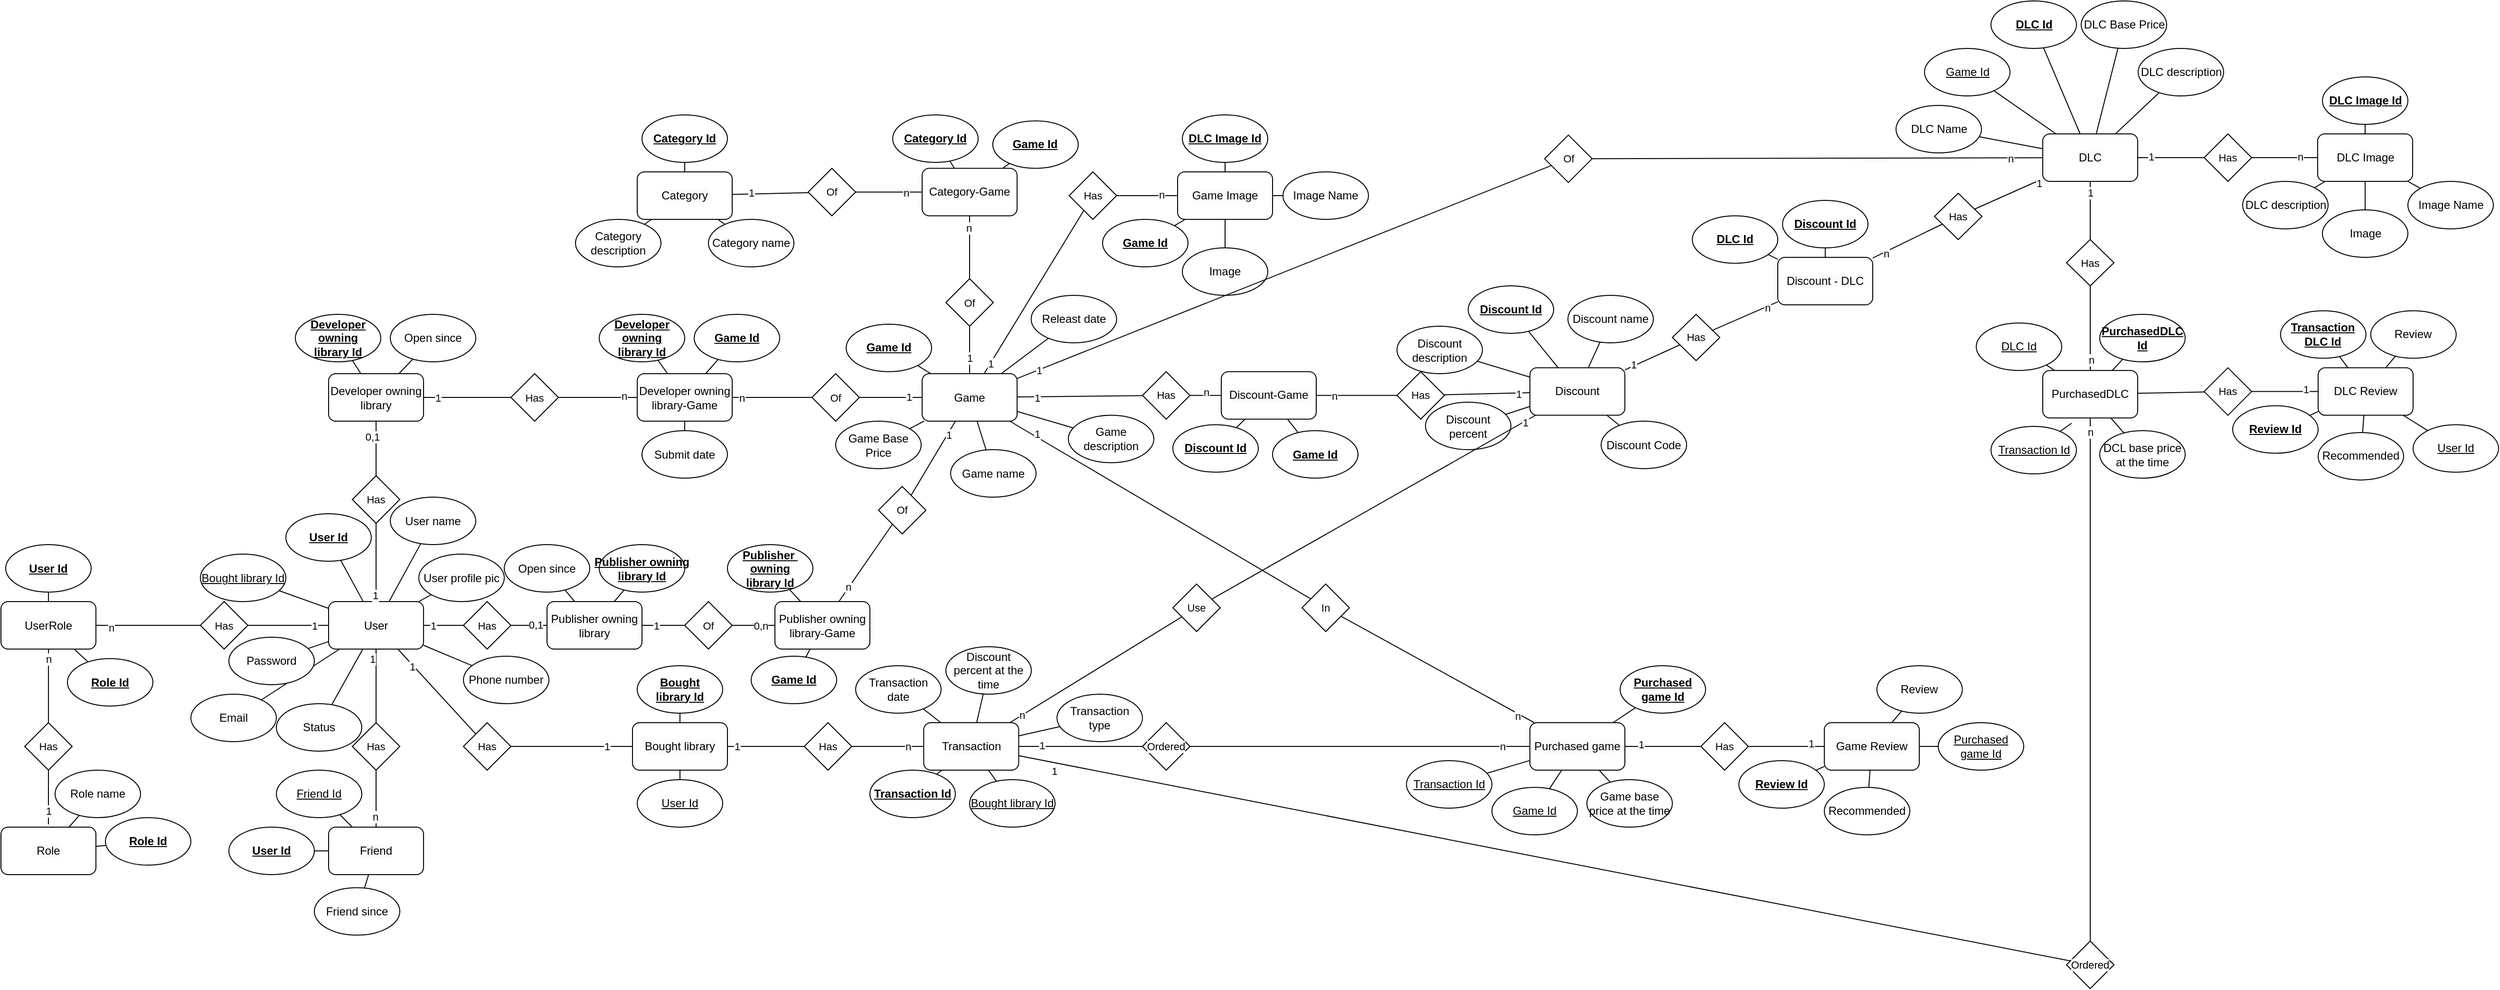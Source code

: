 <mxfile version="24.7.7">
  <diagram name="Trang-1" id="Zf4HEIr6htCYJf661O6L">
    <mxGraphModel dx="2053" dy="1891" grid="1" gridSize="10" guides="1" tooltips="1" connect="1" arrows="1" fold="1" page="1" pageScale="1" pageWidth="827" pageHeight="1169" math="0" shadow="0">
      <root>
        <mxCell id="0" />
        <mxCell id="1" parent="0" />
        <mxCell id="qxAZUziXXPFpN-YLYpxu-1" style="edgeStyle=none;shape=connector;rounded=0;orthogonalLoop=1;jettySize=auto;html=1;strokeColor=default;align=center;verticalAlign=middle;fontFamily=Helvetica;fontSize=11;fontColor=default;labelBackgroundColor=default;endArrow=none;endFill=0;" parent="1" source="qxAZUziXXPFpN-YLYpxu-24" target="qxAZUziXXPFpN-YLYpxu-6" edge="1">
          <mxGeometry relative="1" as="geometry">
            <mxPoint x="-770" y="592.5" as="sourcePoint" />
            <mxPoint x="-770" y="742.5" as="targetPoint" />
          </mxGeometry>
        </mxCell>
        <mxCell id="qxAZUziXXPFpN-YLYpxu-2" value="1" style="edgeLabel;html=1;align=center;verticalAlign=middle;resizable=0;points=[];fontFamily=Helvetica;fontSize=11;fontColor=default;labelBackgroundColor=default;" parent="qxAZUziXXPFpN-YLYpxu-1" vertex="1" connectable="0">
          <mxGeometry x="0.81" relative="1" as="geometry">
            <mxPoint y="8" as="offset" />
          </mxGeometry>
        </mxCell>
        <mxCell id="PeBw-QYjeQxobrthJ2wP-131" value="1" style="edgeLabel;html=1;align=center;verticalAlign=middle;resizable=0;points=[];fontFamily=Helvetica;fontSize=11;fontColor=default;labelBackgroundColor=default;" parent="qxAZUziXXPFpN-YLYpxu-1" vertex="1" connectable="0">
          <mxGeometry x="0.433" relative="1" as="geometry">
            <mxPoint as="offset" />
          </mxGeometry>
        </mxCell>
        <mxCell id="qxAZUziXXPFpN-YLYpxu-3" value="Role name" style="ellipse;whiteSpace=wrap;html=1;" parent="1" vertex="1">
          <mxGeometry x="-763" y="780" width="90" height="50" as="geometry" />
        </mxCell>
        <mxCell id="qxAZUziXXPFpN-YLYpxu-4" style="edgeStyle=none;shape=connector;rounded=0;orthogonalLoop=1;jettySize=auto;html=1;strokeColor=default;align=center;verticalAlign=middle;fontFamily=Helvetica;fontSize=11;fontColor=default;labelBackgroundColor=default;endArrow=none;endFill=0;" parent="1" source="qxAZUziXXPFpN-YLYpxu-6" target="qxAZUziXXPFpN-YLYpxu-3" edge="1">
          <mxGeometry relative="1" as="geometry" />
        </mxCell>
        <mxCell id="qxAZUziXXPFpN-YLYpxu-5" style="edgeStyle=none;shape=connector;rounded=0;orthogonalLoop=1;jettySize=auto;html=1;strokeColor=default;align=center;verticalAlign=middle;fontFamily=Helvetica;fontSize=11;fontColor=default;labelBackgroundColor=default;endArrow=none;endFill=0;" parent="1" source="qxAZUziXXPFpN-YLYpxu-6" target="qxAZUziXXPFpN-YLYpxu-10" edge="1">
          <mxGeometry relative="1" as="geometry" />
        </mxCell>
        <mxCell id="qxAZUziXXPFpN-YLYpxu-6" value="&lt;span style=&quot;font-size: 12px; background-color: rgb(251, 251, 251);&quot;&gt;Role&lt;/span&gt;" style="rounded=1;whiteSpace=wrap;html=1;fontFamily=Helvetica;fontSize=11;fontColor=default;labelBackgroundColor=default;" parent="1" vertex="1">
          <mxGeometry x="-820" y="840" width="100" height="50" as="geometry" />
        </mxCell>
        <mxCell id="qxAZUziXXPFpN-YLYpxu-7" style="edgeStyle=none;shape=connector;rounded=0;orthogonalLoop=1;jettySize=auto;html=1;strokeColor=default;align=center;verticalAlign=middle;fontFamily=Helvetica;fontSize=11;fontColor=default;labelBackgroundColor=default;endArrow=none;endFill=0;" parent="1" source="qxAZUziXXPFpN-YLYpxu-9" target="qxAZUziXXPFpN-YLYpxu-11" edge="1">
          <mxGeometry relative="1" as="geometry" />
        </mxCell>
        <mxCell id="qxAZUziXXPFpN-YLYpxu-8" style="edgeStyle=none;shape=connector;rounded=0;orthogonalLoop=1;jettySize=auto;html=1;strokeColor=default;align=center;verticalAlign=middle;fontFamily=Helvetica;fontSize=11;fontColor=default;labelBackgroundColor=default;endArrow=none;endFill=0;" parent="1" source="qxAZUziXXPFpN-YLYpxu-9" target="qxAZUziXXPFpN-YLYpxu-12" edge="1">
          <mxGeometry relative="1" as="geometry" />
        </mxCell>
        <mxCell id="qxAZUziXXPFpN-YLYpxu-9" value="&lt;span style=&quot;font-size: 12px; background-color: rgb(251, 251, 251);&quot;&gt;UserRole&lt;/span&gt;" style="rounded=1;whiteSpace=wrap;html=1;fontFamily=Helvetica;fontSize=11;fontColor=default;labelBackgroundColor=default;" parent="1" vertex="1">
          <mxGeometry x="-820" y="602.5" width="100" height="50" as="geometry" />
        </mxCell>
        <mxCell id="qxAZUziXXPFpN-YLYpxu-10" value="Role Id" style="ellipse;whiteSpace=wrap;html=1;fontStyle=5" parent="1" vertex="1">
          <mxGeometry x="-710" y="830" width="90" height="50" as="geometry" />
        </mxCell>
        <mxCell id="qxAZUziXXPFpN-YLYpxu-11" value="Role Id" style="ellipse;whiteSpace=wrap;html=1;fontStyle=5" parent="1" vertex="1">
          <mxGeometry x="-750" y="662.5" width="90" height="50" as="geometry" />
        </mxCell>
        <mxCell id="qxAZUziXXPFpN-YLYpxu-12" value="User Id" style="ellipse;whiteSpace=wrap;html=1;fontStyle=5" parent="1" vertex="1">
          <mxGeometry x="-815" y="542.5" width="90" height="50" as="geometry" />
        </mxCell>
        <mxCell id="qxAZUziXXPFpN-YLYpxu-13" style="edgeStyle=none;shape=connector;rounded=0;orthogonalLoop=1;jettySize=auto;html=1;strokeColor=default;align=center;verticalAlign=middle;fontFamily=Helvetica;fontSize=11;fontColor=default;labelBackgroundColor=default;endArrow=none;endFill=0;" parent="1" source="qxAZUziXXPFpN-YLYpxu-16" target="qxAZUziXXPFpN-YLYpxu-19" edge="1">
          <mxGeometry relative="1" as="geometry" />
        </mxCell>
        <mxCell id="qxAZUziXXPFpN-YLYpxu-14" style="edgeStyle=none;shape=connector;rounded=0;orthogonalLoop=1;jettySize=auto;html=1;strokeColor=default;align=center;verticalAlign=middle;fontFamily=Helvetica;fontSize=11;fontColor=default;labelBackgroundColor=default;endArrow=none;endFill=0;" parent="1" source="qxAZUziXXPFpN-YLYpxu-16" target="qxAZUziXXPFpN-YLYpxu-33" edge="1">
          <mxGeometry relative="1" as="geometry">
            <mxPoint x="-390.343" y="665.201" as="targetPoint" />
          </mxGeometry>
        </mxCell>
        <mxCell id="qxAZUziXXPFpN-YLYpxu-15" style="edgeStyle=none;shape=connector;rounded=0;orthogonalLoop=1;jettySize=auto;html=1;strokeColor=default;align=center;verticalAlign=middle;fontFamily=Helvetica;fontSize=11;fontColor=default;labelBackgroundColor=default;endArrow=none;endFill=0;" parent="1" source="qxAZUziXXPFpN-YLYpxu-16" target="qxAZUziXXPFpN-YLYpxu-34" edge="1">
          <mxGeometry relative="1" as="geometry" />
        </mxCell>
        <mxCell id="9iDccagzdrMHLPE6jfmN-78" style="edgeStyle=none;shape=connector;rounded=0;orthogonalLoop=1;jettySize=auto;html=1;strokeColor=default;align=center;verticalAlign=middle;fontFamily=Helvetica;fontSize=11;fontColor=default;labelBackgroundColor=default;endArrow=none;endFill=0;" parent="1" source="9iDccagzdrMHLPE6jfmN-89" target="9iDccagzdrMHLPE6jfmN-77" edge="1">
          <mxGeometry relative="1" as="geometry" />
        </mxCell>
        <mxCell id="9iDccagzdrMHLPE6jfmN-87" value="0,n" style="edgeLabel;html=1;align=center;verticalAlign=middle;resizable=0;points=[];fontFamily=Helvetica;fontSize=11;fontColor=default;labelBackgroundColor=default;" parent="9iDccagzdrMHLPE6jfmN-78" vertex="1" connectable="0">
          <mxGeometry x="0.81" y="2" relative="1" as="geometry">
            <mxPoint x="-11" y="2" as="offset" />
          </mxGeometry>
        </mxCell>
        <mxCell id="9iDccagzdrMHLPE6jfmN-113" style="edgeStyle=none;shape=connector;rounded=0;orthogonalLoop=1;jettySize=auto;html=1;strokeColor=default;align=center;verticalAlign=middle;fontFamily=Helvetica;fontSize=11;fontColor=default;labelBackgroundColor=default;endArrow=none;endFill=0;" parent="1" source="qxAZUziXXPFpN-YLYpxu-16" target="9iDccagzdrMHLPE6jfmN-112" edge="1">
          <mxGeometry relative="1" as="geometry" />
        </mxCell>
        <mxCell id="9iDccagzdrMHLPE6jfmN-289" style="edgeStyle=none;shape=connector;rounded=0;orthogonalLoop=1;jettySize=auto;html=1;strokeColor=default;align=center;verticalAlign=middle;fontFamily=Helvetica;fontSize=11;fontColor=default;labelBackgroundColor=default;endArrow=none;endFill=0;" parent="1" source="qxAZUziXXPFpN-YLYpxu-16" target="9iDccagzdrMHLPE6jfmN-288" edge="1">
          <mxGeometry relative="1" as="geometry" />
        </mxCell>
        <mxCell id="qxAZUziXXPFpN-YLYpxu-16" value="&lt;span style=&quot;font-size: 12px; background-color: rgb(251, 251, 251);&quot;&gt;User&lt;/span&gt;" style="rounded=1;whiteSpace=wrap;html=1;fontFamily=Helvetica;fontSize=11;fontColor=default;labelBackgroundColor=default;" parent="1" vertex="1">
          <mxGeometry x="-475" y="602.5" width="100" height="50" as="geometry" />
        </mxCell>
        <mxCell id="qxAZUziXXPFpN-YLYpxu-17" style="edgeStyle=none;shape=connector;rounded=0;orthogonalLoop=1;jettySize=auto;html=1;strokeColor=default;align=center;verticalAlign=middle;fontFamily=Helvetica;fontSize=11;fontColor=default;labelBackgroundColor=default;endArrow=none;endFill=0;" parent="1" source="qxAZUziXXPFpN-YLYpxu-18" target="qxAZUziXXPFpN-YLYpxu-16" edge="1">
          <mxGeometry relative="1" as="geometry" />
        </mxCell>
        <mxCell id="qxAZUziXXPFpN-YLYpxu-18" value="User Id" style="ellipse;whiteSpace=wrap;html=1;fontStyle=5" parent="1" vertex="1">
          <mxGeometry x="-520" y="510" width="90" height="50" as="geometry" />
        </mxCell>
        <mxCell id="qxAZUziXXPFpN-YLYpxu-19" value="Password" style="ellipse;whiteSpace=wrap;html=1;fontStyle=0" parent="1" vertex="1">
          <mxGeometry x="-580" y="640" width="90" height="50" as="geometry" />
        </mxCell>
        <mxCell id="qxAZUziXXPFpN-YLYpxu-20" style="edgeStyle=none;shape=connector;rounded=0;orthogonalLoop=1;jettySize=auto;html=1;strokeColor=default;align=center;verticalAlign=middle;fontFamily=Helvetica;fontSize=11;fontColor=default;labelBackgroundColor=default;endArrow=none;endFill=0;" parent="1" source="qxAZUziXXPFpN-YLYpxu-21" target="qxAZUziXXPFpN-YLYpxu-16" edge="1">
          <mxGeometry relative="1" as="geometry">
            <mxPoint x="-393.735" y="573.807" as="sourcePoint" />
          </mxGeometry>
        </mxCell>
        <mxCell id="qxAZUziXXPFpN-YLYpxu-21" value="User name" style="ellipse;whiteSpace=wrap;html=1;fontStyle=0" parent="1" vertex="1">
          <mxGeometry x="-410" y="492.5" width="90" height="50" as="geometry" />
        </mxCell>
        <mxCell id="qxAZUziXXPFpN-YLYpxu-22" value="" style="edgeStyle=none;shape=connector;rounded=0;orthogonalLoop=1;jettySize=auto;html=1;strokeColor=default;align=center;verticalAlign=middle;fontFamily=Helvetica;fontSize=11;fontColor=default;labelBackgroundColor=default;endArrow=none;endFill=0;" parent="1" source="qxAZUziXXPFpN-YLYpxu-9" target="qxAZUziXXPFpN-YLYpxu-24" edge="1">
          <mxGeometry relative="1" as="geometry">
            <mxPoint x="-770" y="602.5" as="sourcePoint" />
            <mxPoint x="-770" y="532.5" as="targetPoint" />
          </mxGeometry>
        </mxCell>
        <mxCell id="qxAZUziXXPFpN-YLYpxu-23" value="n" style="edgeLabel;html=1;align=center;verticalAlign=middle;resizable=0;points=[];fontFamily=Helvetica;fontSize=11;fontColor=default;labelBackgroundColor=default;" parent="qxAZUziXXPFpN-YLYpxu-22" vertex="1" connectable="0">
          <mxGeometry x="-0.781" y="1" relative="1" as="geometry">
            <mxPoint x="-1" y="2" as="offset" />
          </mxGeometry>
        </mxCell>
        <mxCell id="qxAZUziXXPFpN-YLYpxu-24" value="Has" style="rhombus;whiteSpace=wrap;html=1;fontFamily=Helvetica;fontSize=11;fontColor=default;labelBackgroundColor=default;" parent="1" vertex="1">
          <mxGeometry x="-795" y="730" width="50" height="50" as="geometry" />
        </mxCell>
        <mxCell id="qxAZUziXXPFpN-YLYpxu-25" value="" style="rounded=0;orthogonalLoop=1;jettySize=auto;html=1;endArrow=none;endFill=0;" parent="1" source="qxAZUziXXPFpN-YLYpxu-16" target="qxAZUziXXPFpN-YLYpxu-29" edge="1">
          <mxGeometry x="0.895" relative="1" as="geometry">
            <mxPoint x="-475" y="627.5" as="sourcePoint" />
            <mxPoint x="-720" y="627.5" as="targetPoint" />
            <mxPoint as="offset" />
          </mxGeometry>
        </mxCell>
        <mxCell id="qxAZUziXXPFpN-YLYpxu-26" value="1" style="edgeLabel;html=1;align=center;verticalAlign=middle;resizable=0;points=[];fontFamily=Helvetica;fontSize=11;fontColor=default;labelBackgroundColor=default;" parent="qxAZUziXXPFpN-YLYpxu-25" vertex="1" connectable="0">
          <mxGeometry x="-0.264" y="-3" relative="1" as="geometry">
            <mxPoint x="16" y="3" as="offset" />
          </mxGeometry>
        </mxCell>
        <mxCell id="qxAZUziXXPFpN-YLYpxu-27" style="edgeStyle=none;shape=connector;rounded=0;orthogonalLoop=1;jettySize=auto;html=1;strokeColor=default;align=center;verticalAlign=middle;fontFamily=Helvetica;fontSize=11;fontColor=default;labelBackgroundColor=default;endArrow=none;endFill=0;" parent="1" source="qxAZUziXXPFpN-YLYpxu-29" target="qxAZUziXXPFpN-YLYpxu-9" edge="1">
          <mxGeometry relative="1" as="geometry" />
        </mxCell>
        <mxCell id="qxAZUziXXPFpN-YLYpxu-28" value="n" style="edgeLabel;html=1;align=center;verticalAlign=middle;resizable=0;points=[];fontFamily=Helvetica;fontSize=11;fontColor=default;labelBackgroundColor=default;" parent="qxAZUziXXPFpN-YLYpxu-27" vertex="1" connectable="0">
          <mxGeometry x="0.72" y="2" relative="1" as="geometry">
            <mxPoint as="offset" />
          </mxGeometry>
        </mxCell>
        <mxCell id="qxAZUziXXPFpN-YLYpxu-29" value="Has" style="rhombus;whiteSpace=wrap;html=1;fontFamily=Helvetica;fontSize=11;fontColor=default;labelBackgroundColor=default;" parent="1" vertex="1">
          <mxGeometry x="-610" y="602.5" width="50" height="50" as="geometry" />
        </mxCell>
        <mxCell id="qxAZUziXXPFpN-YLYpxu-30" value="" style="edgeStyle=none;shape=connector;rounded=0;orthogonalLoop=1;jettySize=auto;html=1;strokeColor=default;align=center;verticalAlign=middle;fontFamily=Helvetica;fontSize=11;fontColor=default;labelBackgroundColor=default;endArrow=none;endFill=0;" parent="1" source="qxAZUziXXPFpN-YLYpxu-16" target="qxAZUziXXPFpN-YLYpxu-32" edge="1">
          <mxGeometry relative="1" as="geometry">
            <mxPoint x="-375" y="628" as="sourcePoint" />
            <mxPoint x="-143" y="630" as="targetPoint" />
          </mxGeometry>
        </mxCell>
        <mxCell id="qxAZUziXXPFpN-YLYpxu-31" value="1" style="edgeLabel;html=1;align=center;verticalAlign=middle;resizable=0;points=[];fontFamily=Helvetica;fontSize=11;fontColor=default;labelBackgroundColor=default;" parent="qxAZUziXXPFpN-YLYpxu-30" vertex="1" connectable="0">
          <mxGeometry x="-0.613" y="-2" relative="1" as="geometry">
            <mxPoint as="offset" />
          </mxGeometry>
        </mxCell>
        <mxCell id="qxAZUziXXPFpN-YLYpxu-37" style="edgeStyle=none;shape=connector;rounded=0;orthogonalLoop=1;jettySize=auto;html=1;strokeColor=default;align=center;verticalAlign=middle;fontFamily=Helvetica;fontSize=11;fontColor=default;labelBackgroundColor=default;endArrow=none;endFill=0;" parent="1" source="qxAZUziXXPFpN-YLYpxu-32" target="qxAZUziXXPFpN-YLYpxu-35" edge="1">
          <mxGeometry relative="1" as="geometry" />
        </mxCell>
        <mxCell id="qxAZUziXXPFpN-YLYpxu-50" value="1" style="edgeLabel;html=1;align=center;verticalAlign=middle;resizable=0;points=[];fontFamily=Helvetica;fontSize=11;fontColor=default;labelBackgroundColor=default;" parent="qxAZUziXXPFpN-YLYpxu-37" vertex="1" connectable="0">
          <mxGeometry x="0.567" y="-3" relative="1" as="geometry">
            <mxPoint y="-3" as="offset" />
          </mxGeometry>
        </mxCell>
        <mxCell id="qxAZUziXXPFpN-YLYpxu-32" value="Has" style="rhombus;whiteSpace=wrap;html=1;fontFamily=Helvetica;fontSize=11;fontColor=default;labelBackgroundColor=default;" parent="1" vertex="1">
          <mxGeometry x="-333" y="730" width="50" height="50" as="geometry" />
        </mxCell>
        <mxCell id="qxAZUziXXPFpN-YLYpxu-33" value="Email" style="ellipse;whiteSpace=wrap;html=1;fontStyle=0" parent="1" vertex="1">
          <mxGeometry x="-620" y="700" width="90" height="50" as="geometry" />
        </mxCell>
        <mxCell id="qxAZUziXXPFpN-YLYpxu-34" value="Phone number" style="ellipse;whiteSpace=wrap;html=1;fontStyle=0" parent="1" vertex="1">
          <mxGeometry x="-333" y="660" width="90" height="50" as="geometry" />
        </mxCell>
        <mxCell id="9iDccagzdrMHLPE6jfmN-218" style="edgeStyle=none;shape=connector;rounded=0;orthogonalLoop=1;jettySize=auto;html=1;strokeColor=default;align=center;verticalAlign=middle;fontFamily=Helvetica;fontSize=11;fontColor=default;labelBackgroundColor=default;endArrow=none;endFill=0;" parent="1" source="qxAZUziXXPFpN-YLYpxu-35" target="9iDccagzdrMHLPE6jfmN-217" edge="1">
          <mxGeometry relative="1" as="geometry" />
        </mxCell>
        <mxCell id="qxAZUziXXPFpN-YLYpxu-35" value="&lt;span style=&quot;font-size: 12px; background-color: rgb(251, 251, 251);&quot;&gt;Bought library&lt;/span&gt;" style="rounded=1;whiteSpace=wrap;html=1;fontFamily=Helvetica;fontSize=11;fontColor=default;labelBackgroundColor=default;" parent="1" vertex="1">
          <mxGeometry x="-155" y="730" width="100" height="50" as="geometry" />
        </mxCell>
        <mxCell id="qxAZUziXXPFpN-YLYpxu-40" style="edgeStyle=none;shape=connector;rounded=0;orthogonalLoop=1;jettySize=auto;html=1;strokeColor=default;align=center;verticalAlign=middle;fontFamily=Helvetica;fontSize=11;fontColor=default;labelBackgroundColor=default;endArrow=none;endFill=0;" parent="1" source="qxAZUziXXPFpN-YLYpxu-38" target="qxAZUziXXPFpN-YLYpxu-39" edge="1">
          <mxGeometry relative="1" as="geometry" />
        </mxCell>
        <mxCell id="qxAZUziXXPFpN-YLYpxu-42" value="n" style="edgeLabel;html=1;align=center;verticalAlign=middle;resizable=0;points=[];fontFamily=Helvetica;fontSize=11;fontColor=default;labelBackgroundColor=default;" parent="qxAZUziXXPFpN-YLYpxu-40" vertex="1" connectable="0">
          <mxGeometry x="-0.617" y="1" relative="1" as="geometry">
            <mxPoint as="offset" />
          </mxGeometry>
        </mxCell>
        <mxCell id="qxAZUziXXPFpN-YLYpxu-45" style="edgeStyle=none;shape=connector;rounded=0;orthogonalLoop=1;jettySize=auto;html=1;strokeColor=default;align=center;verticalAlign=middle;fontFamily=Helvetica;fontSize=11;fontColor=default;labelBackgroundColor=default;endArrow=none;endFill=0;" parent="1" source="qxAZUziXXPFpN-YLYpxu-38" target="qxAZUziXXPFpN-YLYpxu-44" edge="1">
          <mxGeometry relative="1" as="geometry" />
        </mxCell>
        <mxCell id="qxAZUziXXPFpN-YLYpxu-47" style="edgeStyle=none;shape=connector;rounded=0;orthogonalLoop=1;jettySize=auto;html=1;strokeColor=default;align=center;verticalAlign=middle;fontFamily=Helvetica;fontSize=11;fontColor=default;labelBackgroundColor=default;endArrow=none;endFill=0;" parent="1" source="qxAZUziXXPFpN-YLYpxu-38" target="qxAZUziXXPFpN-YLYpxu-46" edge="1">
          <mxGeometry relative="1" as="geometry" />
        </mxCell>
        <mxCell id="qxAZUziXXPFpN-YLYpxu-49" style="edgeStyle=none;shape=connector;rounded=0;orthogonalLoop=1;jettySize=auto;html=1;strokeColor=default;align=center;verticalAlign=middle;fontFamily=Helvetica;fontSize=11;fontColor=default;labelBackgroundColor=default;endArrow=none;endFill=0;" parent="1" source="qxAZUziXXPFpN-YLYpxu-38" target="qxAZUziXXPFpN-YLYpxu-48" edge="1">
          <mxGeometry relative="1" as="geometry" />
        </mxCell>
        <mxCell id="qxAZUziXXPFpN-YLYpxu-38" value="&lt;span style=&quot;font-size: 12px; background-color: rgb(251, 251, 251);&quot;&gt;Friend&lt;/span&gt;" style="rounded=1;whiteSpace=wrap;html=1;fontFamily=Helvetica;fontSize=11;fontColor=default;labelBackgroundColor=default;" parent="1" vertex="1">
          <mxGeometry x="-475" y="840" width="100" height="50" as="geometry" />
        </mxCell>
        <mxCell id="qxAZUziXXPFpN-YLYpxu-41" style="edgeStyle=none;shape=connector;rounded=0;orthogonalLoop=1;jettySize=auto;html=1;strokeColor=default;align=center;verticalAlign=middle;fontFamily=Helvetica;fontSize=11;fontColor=default;labelBackgroundColor=default;endArrow=none;endFill=0;" parent="1" source="qxAZUziXXPFpN-YLYpxu-39" target="qxAZUziXXPFpN-YLYpxu-16" edge="1">
          <mxGeometry relative="1" as="geometry" />
        </mxCell>
        <mxCell id="qxAZUziXXPFpN-YLYpxu-43" value="1" style="edgeLabel;html=1;align=center;verticalAlign=middle;resizable=0;points=[];fontFamily=Helvetica;fontSize=11;fontColor=default;labelBackgroundColor=default;" parent="qxAZUziXXPFpN-YLYpxu-41" vertex="1" connectable="0">
          <mxGeometry x="0.687" y="2" relative="1" as="geometry">
            <mxPoint x="-2" y="-2" as="offset" />
          </mxGeometry>
        </mxCell>
        <mxCell id="qxAZUziXXPFpN-YLYpxu-39" value="Has" style="rhombus;whiteSpace=wrap;html=1;fontFamily=Helvetica;fontSize=11;fontColor=default;labelBackgroundColor=default;" parent="1" vertex="1">
          <mxGeometry x="-450" y="730" width="50" height="50" as="geometry" />
        </mxCell>
        <mxCell id="qxAZUziXXPFpN-YLYpxu-44" value="Friend Id" style="ellipse;whiteSpace=wrap;html=1;fontStyle=4" parent="1" vertex="1">
          <mxGeometry x="-530" y="780" width="90" height="50" as="geometry" />
        </mxCell>
        <mxCell id="qxAZUziXXPFpN-YLYpxu-46" value="Friend since" style="ellipse;whiteSpace=wrap;html=1;" parent="1" vertex="1">
          <mxGeometry x="-490" y="903.75" width="90" height="50" as="geometry" />
        </mxCell>
        <mxCell id="qxAZUziXXPFpN-YLYpxu-48" value="User Id" style="ellipse;whiteSpace=wrap;html=1;fontStyle=5" parent="1" vertex="1">
          <mxGeometry x="-580" y="840" width="90" height="50" as="geometry" />
        </mxCell>
        <mxCell id="qxAZUziXXPFpN-YLYpxu-54" value="" style="edgeStyle=none;shape=connector;rounded=0;orthogonalLoop=1;jettySize=auto;html=1;strokeColor=default;align=center;verticalAlign=middle;fontFamily=Helvetica;fontSize=11;fontColor=default;labelBackgroundColor=default;endArrow=none;endFill=0;" parent="1" source="PeBw-QYjeQxobrthJ2wP-32" target="9iDccagzdrMHLPE6jfmN-115" edge="1">
          <mxGeometry relative="1" as="geometry">
            <mxPoint x="-77" y="850.5" as="sourcePoint" />
            <mxPoint x="20" y="755" as="targetPoint" />
          </mxGeometry>
        </mxCell>
        <mxCell id="PeBw-QYjeQxobrthJ2wP-35" value="n" style="edgeLabel;html=1;align=center;verticalAlign=middle;resizable=0;points=[];fontFamily=Helvetica;fontSize=11;fontColor=default;labelBackgroundColor=default;" parent="qxAZUziXXPFpN-YLYpxu-54" vertex="1" connectable="0">
          <mxGeometry x="0.838" y="-3" relative="1" as="geometry">
            <mxPoint x="-11" y="-3" as="offset" />
          </mxGeometry>
        </mxCell>
        <mxCell id="9iDccagzdrMHLPE6jfmN-17" style="edgeStyle=none;shape=connector;rounded=0;orthogonalLoop=1;jettySize=auto;html=1;strokeColor=default;align=center;verticalAlign=middle;fontFamily=Helvetica;fontSize=11;fontColor=default;labelBackgroundColor=default;endArrow=none;endFill=0;" parent="1" source="9iDccagzdrMHLPE6jfmN-40" target="9iDccagzdrMHLPE6jfmN-16" edge="1">
          <mxGeometry relative="1" as="geometry" />
        </mxCell>
        <mxCell id="9iDccagzdrMHLPE6jfmN-38" value="1" style="edgeLabel;html=1;align=center;verticalAlign=middle;resizable=0;points=[];fontFamily=Helvetica;fontSize=11;fontColor=default;labelBackgroundColor=default;" parent="9iDccagzdrMHLPE6jfmN-17" vertex="1" connectable="0">
          <mxGeometry x="0.75" relative="1" as="geometry">
            <mxPoint x="-13" as="offset" />
          </mxGeometry>
        </mxCell>
        <mxCell id="9iDccagzdrMHLPE6jfmN-44" value="n" style="edgeLabel;html=1;align=center;verticalAlign=middle;resizable=0;points=[];fontFamily=Helvetica;fontSize=11;fontColor=default;labelBackgroundColor=default;" parent="9iDccagzdrMHLPE6jfmN-17" vertex="1" connectable="0">
          <mxGeometry x="-0.876" y="-2" relative="1" as="geometry">
            <mxPoint as="offset" />
          </mxGeometry>
        </mxCell>
        <mxCell id="9iDccagzdrMHLPE6jfmN-33" style="edgeStyle=none;shape=connector;rounded=0;orthogonalLoop=1;jettySize=auto;html=1;strokeColor=default;align=center;verticalAlign=middle;fontFamily=Helvetica;fontSize=11;fontColor=default;labelBackgroundColor=default;endArrow=none;endFill=0;" parent="1" source="qxAZUziXXPFpN-YLYpxu-57" target="9iDccagzdrMHLPE6jfmN-32" edge="1">
          <mxGeometry relative="1" as="geometry" />
        </mxCell>
        <mxCell id="9iDccagzdrMHLPE6jfmN-37" style="edgeStyle=none;shape=connector;rounded=0;orthogonalLoop=1;jettySize=auto;html=1;strokeColor=default;align=center;verticalAlign=middle;fontFamily=Helvetica;fontSize=11;fontColor=default;labelBackgroundColor=default;endArrow=none;endFill=0;" parent="1" source="qxAZUziXXPFpN-YLYpxu-57" target="9iDccagzdrMHLPE6jfmN-36" edge="1">
          <mxGeometry relative="1" as="geometry" />
        </mxCell>
        <mxCell id="PeBw-QYjeQxobrthJ2wP-14" style="edgeStyle=none;shape=connector;rounded=0;orthogonalLoop=1;jettySize=auto;html=1;strokeColor=default;align=center;verticalAlign=middle;fontFamily=Helvetica;fontSize=11;fontColor=default;labelBackgroundColor=default;endArrow=none;endFill=0;" parent="1" source="PeBw-QYjeQxobrthJ2wP-18" target="9iDccagzdrMHLPE6jfmN-144" edge="1">
          <mxGeometry relative="1" as="geometry" />
        </mxCell>
        <mxCell id="PeBw-QYjeQxobrthJ2wP-30" value="n" style="edgeLabel;html=1;align=center;verticalAlign=middle;resizable=0;points=[];fontFamily=Helvetica;fontSize=11;fontColor=default;labelBackgroundColor=default;" parent="PeBw-QYjeQxobrthJ2wP-14" vertex="1" connectable="0">
          <mxGeometry x="0.006" y="4" relative="1" as="geometry">
            <mxPoint as="offset" />
          </mxGeometry>
        </mxCell>
        <mxCell id="PeBw-QYjeQxobrthJ2wP-25" style="edgeStyle=none;shape=connector;rounded=0;orthogonalLoop=1;jettySize=auto;html=1;strokeColor=default;align=center;verticalAlign=middle;fontFamily=Helvetica;fontSize=11;fontColor=default;labelBackgroundColor=default;endArrow=none;endFill=0;" parent="1" source="PeBw-QYjeQxobrthJ2wP-26" target="9iDccagzdrMHLPE6jfmN-125" edge="1">
          <mxGeometry relative="1" as="geometry" />
        </mxCell>
        <mxCell id="PeBw-QYjeQxobrthJ2wP-29" value="n" style="edgeLabel;html=1;align=center;verticalAlign=middle;resizable=0;points=[];fontFamily=Helvetica;fontSize=11;fontColor=default;labelBackgroundColor=default;" parent="PeBw-QYjeQxobrthJ2wP-25" vertex="1" connectable="0">
          <mxGeometry x="0.832" y="-2" relative="1" as="geometry">
            <mxPoint as="offset" />
          </mxGeometry>
        </mxCell>
        <mxCell id="PeBw-QYjeQxobrthJ2wP-41" style="edgeStyle=none;shape=connector;rounded=0;orthogonalLoop=1;jettySize=auto;html=1;strokeColor=default;align=center;verticalAlign=middle;fontFamily=Helvetica;fontSize=11;fontColor=default;labelBackgroundColor=default;endArrow=none;endFill=0;" parent="1" source="PeBw-QYjeQxobrthJ2wP-42" target="9iDccagzdrMHLPE6jfmN-225" edge="1">
          <mxGeometry relative="1" as="geometry" />
        </mxCell>
        <mxCell id="PeBw-QYjeQxobrthJ2wP-45" value="n" style="edgeLabel;html=1;align=center;verticalAlign=middle;resizable=0;points=[];fontFamily=Helvetica;fontSize=11;fontColor=default;labelBackgroundColor=default;" parent="PeBw-QYjeQxobrthJ2wP-41" vertex="1" connectable="0">
          <mxGeometry x="0.857" y="-1" relative="1" as="geometry">
            <mxPoint as="offset" />
          </mxGeometry>
        </mxCell>
        <mxCell id="qxAZUziXXPFpN-YLYpxu-57" value="&lt;span style=&quot;font-size: 12px; background-color: rgb(251, 251, 251);&quot;&gt;Game&lt;/span&gt;" style="rounded=1;whiteSpace=wrap;html=1;fontFamily=Helvetica;fontSize=11;fontColor=default;labelBackgroundColor=default;" parent="1" vertex="1">
          <mxGeometry x="150" y="362.5" width="100" height="50" as="geometry" />
        </mxCell>
        <mxCell id="qxAZUziXXPFpN-YLYpxu-65" style="edgeStyle=none;shape=connector;rounded=0;orthogonalLoop=1;jettySize=auto;html=1;strokeColor=default;align=center;verticalAlign=middle;fontFamily=Helvetica;fontSize=11;fontColor=default;labelBackgroundColor=default;endArrow=none;endFill=0;" parent="1" source="qxAZUziXXPFpN-YLYpxu-64" target="qxAZUziXXPFpN-YLYpxu-35" edge="1">
          <mxGeometry relative="1" as="geometry" />
        </mxCell>
        <mxCell id="qxAZUziXXPFpN-YLYpxu-64" value="Bought library&amp;nbsp;Id" style="ellipse;whiteSpace=wrap;html=1;fontStyle=5" parent="1" vertex="1">
          <mxGeometry x="-150" y="670" width="90" height="50" as="geometry" />
        </mxCell>
        <mxCell id="9iDccagzdrMHLPE6jfmN-4" style="edgeStyle=none;shape=connector;rounded=0;orthogonalLoop=1;jettySize=auto;html=1;strokeColor=default;align=center;verticalAlign=middle;fontFamily=Helvetica;fontSize=11;fontColor=default;labelBackgroundColor=default;endArrow=none;endFill=0;" parent="1" source="9iDccagzdrMHLPE6jfmN-54" target="qxAZUziXXPFpN-YLYpxu-57" edge="1">
          <mxGeometry relative="1" as="geometry" />
        </mxCell>
        <mxCell id="9iDccagzdrMHLPE6jfmN-3" value="Game Id" style="ellipse;whiteSpace=wrap;html=1;fontStyle=5" parent="1" vertex="1">
          <mxGeometry x="70" y="310.37" width="90" height="50" as="geometry" />
        </mxCell>
        <mxCell id="9iDccagzdrMHLPE6jfmN-21" style="edgeStyle=none;shape=connector;rounded=0;orthogonalLoop=1;jettySize=auto;html=1;strokeColor=default;align=center;verticalAlign=middle;fontFamily=Helvetica;fontSize=11;fontColor=default;labelBackgroundColor=default;endArrow=none;endFill=0;" parent="1" source="9iDccagzdrMHLPE6jfmN-22" target="qxAZUziXXPFpN-YLYpxu-16" edge="1">
          <mxGeometry relative="1" as="geometry" />
        </mxCell>
        <mxCell id="9iDccagzdrMHLPE6jfmN-24" value="1" style="edgeLabel;html=1;align=center;verticalAlign=middle;resizable=0;points=[];fontFamily=Helvetica;fontSize=11;fontColor=default;labelBackgroundColor=default;" parent="9iDccagzdrMHLPE6jfmN-21" vertex="1" connectable="0">
          <mxGeometry x="0.828" y="-1" relative="1" as="geometry">
            <mxPoint as="offset" />
          </mxGeometry>
        </mxCell>
        <mxCell id="9iDccagzdrMHLPE6jfmN-16" value="&lt;span style=&quot;font-size: 12px; background-color: rgb(251, 251, 251);&quot;&gt;Developer owning library&lt;/span&gt;" style="rounded=1;whiteSpace=wrap;html=1;fontFamily=Helvetica;fontSize=11;fontColor=default;labelBackgroundColor=default;" parent="1" vertex="1">
          <mxGeometry x="-475" y="362.5" width="100" height="50" as="geometry" />
        </mxCell>
        <mxCell id="9iDccagzdrMHLPE6jfmN-20" value="" style="edgeStyle=none;shape=connector;rounded=0;orthogonalLoop=1;jettySize=auto;html=1;strokeColor=default;align=center;verticalAlign=middle;fontFamily=Helvetica;fontSize=11;fontColor=default;labelBackgroundColor=default;endArrow=none;endFill=0;" parent="1" source="qxAZUziXXPFpN-YLYpxu-57" target="9iDccagzdrMHLPE6jfmN-18" edge="1">
          <mxGeometry relative="1" as="geometry">
            <mxPoint x="250" y="387.5" as="sourcePoint" />
            <mxPoint x="440" y="385.5" as="targetPoint" />
          </mxGeometry>
        </mxCell>
        <mxCell id="9iDccagzdrMHLPE6jfmN-39" value="1" style="edgeLabel;html=1;align=center;verticalAlign=middle;resizable=0;points=[];fontFamily=Helvetica;fontSize=11;fontColor=default;labelBackgroundColor=default;" parent="9iDccagzdrMHLPE6jfmN-20" vertex="1" connectable="0">
          <mxGeometry x="-0.559" y="-1" relative="1" as="geometry">
            <mxPoint as="offset" />
          </mxGeometry>
        </mxCell>
        <mxCell id="9iDccagzdrMHLPE6jfmN-18" value="Of" style="rhombus;whiteSpace=wrap;html=1;fontFamily=Helvetica;fontSize=11;fontColor=default;labelBackgroundColor=default;" parent="1" vertex="1">
          <mxGeometry x="34" y="362.5" width="50" height="50" as="geometry" />
        </mxCell>
        <mxCell id="9iDccagzdrMHLPE6jfmN-23" value="" style="edgeStyle=none;shape=connector;rounded=0;orthogonalLoop=1;jettySize=auto;html=1;strokeColor=default;align=center;verticalAlign=middle;fontFamily=Helvetica;fontSize=11;fontColor=default;labelBackgroundColor=default;endArrow=none;endFill=0;" parent="1" source="9iDccagzdrMHLPE6jfmN-16" target="9iDccagzdrMHLPE6jfmN-22" edge="1">
          <mxGeometry relative="1" as="geometry">
            <mxPoint x="-143" y="413" as="sourcePoint" />
            <mxPoint x="-392" y="603" as="targetPoint" />
          </mxGeometry>
        </mxCell>
        <mxCell id="9iDccagzdrMHLPE6jfmN-25" value="0,1" style="edgeLabel;html=1;align=center;verticalAlign=middle;resizable=0;points=[];fontFamily=Helvetica;fontSize=11;fontColor=default;labelBackgroundColor=default;" parent="9iDccagzdrMHLPE6jfmN-23" vertex="1" connectable="0">
          <mxGeometry x="-0.775" y="1" relative="1" as="geometry">
            <mxPoint x="-5" y="10" as="offset" />
          </mxGeometry>
        </mxCell>
        <mxCell id="9iDccagzdrMHLPE6jfmN-22" value="Has" style="rhombus;whiteSpace=wrap;html=1;fontFamily=Helvetica;fontSize=11;fontColor=default;labelBackgroundColor=default;" parent="1" vertex="1">
          <mxGeometry x="-450" y="470" width="50" height="50" as="geometry" />
        </mxCell>
        <mxCell id="9iDccagzdrMHLPE6jfmN-27" style="edgeStyle=none;shape=connector;rounded=0;orthogonalLoop=1;jettySize=auto;html=1;strokeColor=default;align=center;verticalAlign=middle;fontFamily=Helvetica;fontSize=11;fontColor=default;labelBackgroundColor=default;endArrow=none;endFill=0;" parent="1" source="9iDccagzdrMHLPE6jfmN-26" target="9iDccagzdrMHLPE6jfmN-16" edge="1">
          <mxGeometry relative="1" as="geometry" />
        </mxCell>
        <mxCell id="9iDccagzdrMHLPE6jfmN-26" value="Developer owning library&amp;nbsp;Id" style="ellipse;whiteSpace=wrap;html=1;fontStyle=5" parent="1" vertex="1">
          <mxGeometry x="-510" y="300" width="90" height="50" as="geometry" />
        </mxCell>
        <mxCell id="9iDccagzdrMHLPE6jfmN-29" style="edgeStyle=none;shape=connector;rounded=0;orthogonalLoop=1;jettySize=auto;html=1;strokeColor=default;align=center;verticalAlign=middle;fontFamily=Helvetica;fontSize=11;fontColor=default;labelBackgroundColor=default;endArrow=none;endFill=0;" parent="1" source="9iDccagzdrMHLPE6jfmN-28" target="9iDccagzdrMHLPE6jfmN-16" edge="1">
          <mxGeometry relative="1" as="geometry" />
        </mxCell>
        <mxCell id="9iDccagzdrMHLPE6jfmN-28" value="Open since" style="ellipse;whiteSpace=wrap;html=1;" parent="1" vertex="1">
          <mxGeometry x="-410" y="300" width="90" height="50" as="geometry" />
        </mxCell>
        <mxCell id="9iDccagzdrMHLPE6jfmN-31" style="edgeStyle=none;shape=connector;rounded=0;orthogonalLoop=1;jettySize=auto;html=1;strokeColor=default;align=center;verticalAlign=middle;fontFamily=Helvetica;fontSize=11;fontColor=default;labelBackgroundColor=default;endArrow=none;endFill=0;" parent="1" source="9iDccagzdrMHLPE6jfmN-30" target="qxAZUziXXPFpN-YLYpxu-57" edge="1">
          <mxGeometry relative="1" as="geometry" />
        </mxCell>
        <mxCell id="9iDccagzdrMHLPE6jfmN-30" value="Game name" style="ellipse;whiteSpace=wrap;html=1;" parent="1" vertex="1">
          <mxGeometry x="180.0" y="442.5" width="90" height="50" as="geometry" />
        </mxCell>
        <mxCell id="9iDccagzdrMHLPE6jfmN-32" value="Game description" style="ellipse;whiteSpace=wrap;html=1;" parent="1" vertex="1">
          <mxGeometry x="304" y="406.25" width="90" height="50" as="geometry" />
        </mxCell>
        <mxCell id="9iDccagzdrMHLPE6jfmN-35" style="edgeStyle=none;shape=connector;rounded=0;orthogonalLoop=1;jettySize=auto;html=1;strokeColor=default;align=center;verticalAlign=middle;fontFamily=Helvetica;fontSize=11;fontColor=default;labelBackgroundColor=default;endArrow=none;endFill=0;" parent="1" source="9iDccagzdrMHLPE6jfmN-34" target="qxAZUziXXPFpN-YLYpxu-57" edge="1">
          <mxGeometry relative="1" as="geometry" />
        </mxCell>
        <mxCell id="9iDccagzdrMHLPE6jfmN-34" value="Releast date" style="ellipse;whiteSpace=wrap;html=1;" parent="1" vertex="1">
          <mxGeometry x="264.79" y="280" width="90" height="50" as="geometry" />
        </mxCell>
        <mxCell id="9iDccagzdrMHLPE6jfmN-36" value="Game Base Price" style="ellipse;whiteSpace=wrap;html=1;" parent="1" vertex="1">
          <mxGeometry x="59" y="412.5" width="90" height="50" as="geometry" />
        </mxCell>
        <mxCell id="9iDccagzdrMHLPE6jfmN-41" value="" style="edgeStyle=none;shape=connector;rounded=0;orthogonalLoop=1;jettySize=auto;html=1;strokeColor=default;align=center;verticalAlign=middle;fontFamily=Helvetica;fontSize=11;fontColor=default;labelBackgroundColor=default;endArrow=none;endFill=0;" parent="1" source="9iDccagzdrMHLPE6jfmN-18" target="9iDccagzdrMHLPE6jfmN-40" edge="1">
          <mxGeometry relative="1" as="geometry">
            <mxPoint x="40" y="388" as="sourcePoint" />
            <mxPoint x="-375" y="388" as="targetPoint" />
          </mxGeometry>
        </mxCell>
        <mxCell id="9iDccagzdrMHLPE6jfmN-45" value="n" style="edgeLabel;html=1;align=center;verticalAlign=middle;resizable=0;points=[];fontFamily=Helvetica;fontSize=11;fontColor=default;labelBackgroundColor=default;" parent="9iDccagzdrMHLPE6jfmN-41" vertex="1" connectable="0">
          <mxGeometry x="0.756" y="1" relative="1" as="geometry">
            <mxPoint y="-1" as="offset" />
          </mxGeometry>
        </mxCell>
        <mxCell id="9iDccagzdrMHLPE6jfmN-51" style="edgeStyle=none;shape=connector;rounded=0;orthogonalLoop=1;jettySize=auto;html=1;strokeColor=default;align=center;verticalAlign=middle;fontFamily=Helvetica;fontSize=11;fontColor=default;labelBackgroundColor=default;endArrow=none;endFill=0;" parent="1" source="9iDccagzdrMHLPE6jfmN-40" target="9iDccagzdrMHLPE6jfmN-50" edge="1">
          <mxGeometry relative="1" as="geometry" />
        </mxCell>
        <mxCell id="9iDccagzdrMHLPE6jfmN-40" value="&lt;span style=&quot;font-size: 12px; background-color: rgb(251, 251, 251);&quot;&gt;Developer owning library-&lt;/span&gt;&lt;span style=&quot;font-size: 12px; background-color: rgb(251, 251, 251);&quot;&gt;Game&lt;/span&gt;" style="rounded=1;whiteSpace=wrap;html=1;fontFamily=Helvetica;fontSize=11;fontColor=default;labelBackgroundColor=default;" parent="1" vertex="1">
          <mxGeometry x="-150" y="362.5" width="100" height="50" as="geometry" />
        </mxCell>
        <mxCell id="9iDccagzdrMHLPE6jfmN-43" value="Has" style="rhombus;whiteSpace=wrap;html=1;fontFamily=Helvetica;fontSize=11;fontColor=default;labelBackgroundColor=default;" parent="1" vertex="1">
          <mxGeometry x="-283" y="362.5" width="50" height="50" as="geometry" />
        </mxCell>
        <mxCell id="9iDccagzdrMHLPE6jfmN-47" style="edgeStyle=none;shape=connector;rounded=0;orthogonalLoop=1;jettySize=auto;html=1;strokeColor=default;align=center;verticalAlign=middle;fontFamily=Helvetica;fontSize=11;fontColor=default;labelBackgroundColor=default;endArrow=none;endFill=0;" parent="1" source="9iDccagzdrMHLPE6jfmN-46" target="9iDccagzdrMHLPE6jfmN-40" edge="1">
          <mxGeometry relative="1" as="geometry" />
        </mxCell>
        <mxCell id="9iDccagzdrMHLPE6jfmN-46" value="Developer owning library&amp;nbsp;Id" style="ellipse;whiteSpace=wrap;html=1;fontStyle=5" parent="1" vertex="1">
          <mxGeometry x="-190" y="300" width="90" height="50" as="geometry" />
        </mxCell>
        <mxCell id="9iDccagzdrMHLPE6jfmN-49" style="edgeStyle=none;shape=connector;rounded=0;orthogonalLoop=1;jettySize=auto;html=1;strokeColor=default;align=center;verticalAlign=middle;fontFamily=Helvetica;fontSize=11;fontColor=default;labelBackgroundColor=default;endArrow=none;endFill=0;" parent="1" source="9iDccagzdrMHLPE6jfmN-48" target="9iDccagzdrMHLPE6jfmN-40" edge="1">
          <mxGeometry relative="1" as="geometry" />
        </mxCell>
        <mxCell id="9iDccagzdrMHLPE6jfmN-48" value="Game Id" style="ellipse;whiteSpace=wrap;html=1;fontStyle=5" parent="1" vertex="1">
          <mxGeometry x="-90" y="300" width="90" height="50" as="geometry" />
        </mxCell>
        <mxCell id="9iDccagzdrMHLPE6jfmN-50" value="Submit date" style="ellipse;whiteSpace=wrap;html=1;" parent="1" vertex="1">
          <mxGeometry x="-145" y="422.5" width="90" height="50" as="geometry" />
        </mxCell>
        <mxCell id="9iDccagzdrMHLPE6jfmN-53" style="edgeStyle=none;shape=connector;rounded=0;orthogonalLoop=1;jettySize=auto;html=1;strokeColor=default;align=center;verticalAlign=middle;fontFamily=Helvetica;fontSize=11;fontColor=default;labelBackgroundColor=default;endArrow=none;endFill=0;" parent="1" source="9iDccagzdrMHLPE6jfmN-54" target="qxAZUziXXPFpN-YLYpxu-57" edge="1">
          <mxGeometry relative="1" as="geometry" />
        </mxCell>
        <mxCell id="9iDccagzdrMHLPE6jfmN-73" value="1" style="edgeLabel;html=1;align=center;verticalAlign=middle;resizable=0;points=[];fontFamily=Helvetica;fontSize=11;fontColor=default;labelBackgroundColor=default;" parent="9iDccagzdrMHLPE6jfmN-53" vertex="1" connectable="0">
          <mxGeometry x="0.722" y="1" relative="1" as="geometry">
            <mxPoint x="-1" y="-10" as="offset" />
          </mxGeometry>
        </mxCell>
        <mxCell id="9iDccagzdrMHLPE6jfmN-57" style="edgeStyle=none;shape=connector;rounded=0;orthogonalLoop=1;jettySize=auto;html=1;strokeColor=default;align=center;verticalAlign=middle;fontFamily=Helvetica;fontSize=11;fontColor=default;labelBackgroundColor=default;endArrow=none;endFill=0;" parent="1" source="9iDccagzdrMHLPE6jfmN-58" target="9iDccagzdrMHLPE6jfmN-55" edge="1">
          <mxGeometry relative="1" as="geometry" />
        </mxCell>
        <mxCell id="9iDccagzdrMHLPE6jfmN-76" value="1" style="edgeLabel;html=1;align=center;verticalAlign=middle;resizable=0;points=[];fontFamily=Helvetica;fontSize=11;fontColor=default;labelBackgroundColor=default;" parent="9iDccagzdrMHLPE6jfmN-57" vertex="1" connectable="0">
          <mxGeometry x="0.451" y="1" relative="1" as="geometry">
            <mxPoint x="-2" y="-3" as="offset" />
          </mxGeometry>
        </mxCell>
        <mxCell id="9iDccagzdrMHLPE6jfmN-66" style="edgeStyle=none;shape=connector;rounded=0;orthogonalLoop=1;jettySize=auto;html=1;strokeColor=default;align=center;verticalAlign=middle;fontFamily=Helvetica;fontSize=11;fontColor=default;labelBackgroundColor=default;endArrow=none;endFill=0;" parent="1" source="9iDccagzdrMHLPE6jfmN-52" target="9iDccagzdrMHLPE6jfmN-65" edge="1">
          <mxGeometry relative="1" as="geometry" />
        </mxCell>
        <mxCell id="9iDccagzdrMHLPE6jfmN-52" value="&lt;span style=&quot;font-size: 12px; background-color: rgb(251, 251, 251);&quot;&gt;Category-Game&lt;/span&gt;" style="rounded=1;whiteSpace=wrap;html=1;fontFamily=Helvetica;fontSize=11;fontColor=default;labelBackgroundColor=default;" parent="1" vertex="1">
          <mxGeometry x="150" y="146.25" width="100" height="50" as="geometry" />
        </mxCell>
        <mxCell id="9iDccagzdrMHLPE6jfmN-70" style="edgeStyle=none;shape=connector;rounded=0;orthogonalLoop=1;jettySize=auto;html=1;strokeColor=default;align=center;verticalAlign=middle;fontFamily=Helvetica;fontSize=11;fontColor=default;labelBackgroundColor=default;endArrow=none;endFill=0;" parent="1" source="9iDccagzdrMHLPE6jfmN-55" target="9iDccagzdrMHLPE6jfmN-69" edge="1">
          <mxGeometry relative="1" as="geometry" />
        </mxCell>
        <mxCell id="9iDccagzdrMHLPE6jfmN-72" style="edgeStyle=none;shape=connector;rounded=0;orthogonalLoop=1;jettySize=auto;html=1;strokeColor=default;align=center;verticalAlign=middle;fontFamily=Helvetica;fontSize=11;fontColor=default;labelBackgroundColor=default;endArrow=none;endFill=0;" parent="1" source="9iDccagzdrMHLPE6jfmN-55" target="9iDccagzdrMHLPE6jfmN-71" edge="1">
          <mxGeometry relative="1" as="geometry" />
        </mxCell>
        <mxCell id="9iDccagzdrMHLPE6jfmN-55" value="&lt;span style=&quot;font-size: 12px; background-color: rgb(251, 251, 251);&quot;&gt;Category&lt;/span&gt;" style="rounded=1;whiteSpace=wrap;html=1;fontFamily=Helvetica;fontSize=11;fontColor=default;labelBackgroundColor=default;" parent="1" vertex="1">
          <mxGeometry x="-150" y="150" width="100" height="50" as="geometry" />
        </mxCell>
        <mxCell id="9iDccagzdrMHLPE6jfmN-56" value="" style="edgeStyle=none;shape=connector;rounded=0;orthogonalLoop=1;jettySize=auto;html=1;strokeColor=default;align=center;verticalAlign=middle;fontFamily=Helvetica;fontSize=11;fontColor=default;labelBackgroundColor=default;endArrow=none;endFill=0;" parent="1" source="9iDccagzdrMHLPE6jfmN-52" target="9iDccagzdrMHLPE6jfmN-54" edge="1">
          <mxGeometry relative="1" as="geometry">
            <mxPoint x="199" y="71.67" as="sourcePoint" />
            <mxPoint x="199.0" y="201.67" as="targetPoint" />
          </mxGeometry>
        </mxCell>
        <mxCell id="9iDccagzdrMHLPE6jfmN-74" value="n" style="edgeLabel;html=1;align=center;verticalAlign=middle;resizable=0;points=[];fontFamily=Helvetica;fontSize=11;fontColor=default;labelBackgroundColor=default;" parent="9iDccagzdrMHLPE6jfmN-56" vertex="1" connectable="0">
          <mxGeometry x="-0.644" y="-1" relative="1" as="geometry">
            <mxPoint as="offset" />
          </mxGeometry>
        </mxCell>
        <mxCell id="9iDccagzdrMHLPE6jfmN-59" value="" style="edgeStyle=none;shape=connector;rounded=0;orthogonalLoop=1;jettySize=auto;html=1;strokeColor=default;align=center;verticalAlign=middle;fontFamily=Helvetica;fontSize=11;fontColor=default;labelBackgroundColor=default;endArrow=none;endFill=0;" parent="1" source="9iDccagzdrMHLPE6jfmN-52" target="9iDccagzdrMHLPE6jfmN-58" edge="1">
          <mxGeometry relative="1" as="geometry">
            <mxPoint x="64" y="165" as="sourcePoint" />
            <mxPoint x="-135" y="165" as="targetPoint" />
          </mxGeometry>
        </mxCell>
        <mxCell id="9iDccagzdrMHLPE6jfmN-75" value="n" style="edgeLabel;html=1;align=center;verticalAlign=middle;resizable=0;points=[];fontFamily=Helvetica;fontSize=11;fontColor=default;labelBackgroundColor=default;" parent="9iDccagzdrMHLPE6jfmN-59" vertex="1" connectable="0">
          <mxGeometry x="-0.612" y="1" relative="1" as="geometry">
            <mxPoint x="-4" y="-1" as="offset" />
          </mxGeometry>
        </mxCell>
        <mxCell id="9iDccagzdrMHLPE6jfmN-58" value="Of" style="rhombus;whiteSpace=wrap;html=1;fontFamily=Helvetica;fontSize=11;fontColor=default;labelBackgroundColor=default;" parent="1" vertex="1">
          <mxGeometry x="30" y="146.25" width="50" height="50" as="geometry" />
        </mxCell>
        <mxCell id="9iDccagzdrMHLPE6jfmN-61" style="edgeStyle=none;shape=connector;rounded=0;orthogonalLoop=1;jettySize=auto;html=1;strokeColor=default;align=center;verticalAlign=middle;fontFamily=Helvetica;fontSize=11;fontColor=default;labelBackgroundColor=default;endArrow=none;endFill=0;" parent="1" source="9iDccagzdrMHLPE6jfmN-60" target="9iDccagzdrMHLPE6jfmN-55" edge="1">
          <mxGeometry relative="1" as="geometry" />
        </mxCell>
        <mxCell id="9iDccagzdrMHLPE6jfmN-60" value="Category Id" style="ellipse;whiteSpace=wrap;html=1;fontStyle=5" parent="1" vertex="1">
          <mxGeometry x="-145" y="90" width="90" height="50" as="geometry" />
        </mxCell>
        <mxCell id="9iDccagzdrMHLPE6jfmN-64" style="edgeStyle=none;shape=connector;rounded=0;orthogonalLoop=1;jettySize=auto;html=1;strokeColor=default;align=center;verticalAlign=middle;fontFamily=Helvetica;fontSize=11;fontColor=default;labelBackgroundColor=default;endArrow=none;endFill=0;" parent="1" source="9iDccagzdrMHLPE6jfmN-63" target="9iDccagzdrMHLPE6jfmN-52" edge="1">
          <mxGeometry relative="1" as="geometry" />
        </mxCell>
        <mxCell id="9iDccagzdrMHLPE6jfmN-63" value="Category Id" style="ellipse;whiteSpace=wrap;html=1;fontStyle=5" parent="1" vertex="1">
          <mxGeometry x="119.0" y="90" width="90" height="50" as="geometry" />
        </mxCell>
        <mxCell id="9iDccagzdrMHLPE6jfmN-65" value="Game Id" style="ellipse;whiteSpace=wrap;html=1;fontStyle=5" parent="1" vertex="1">
          <mxGeometry x="224.4" y="96.25" width="90" height="50" as="geometry" />
        </mxCell>
        <mxCell id="9iDccagzdrMHLPE6jfmN-69" value="Category name" style="ellipse;whiteSpace=wrap;html=1;" parent="1" vertex="1">
          <mxGeometry x="-75" y="200" width="90" height="50" as="geometry" />
        </mxCell>
        <mxCell id="9iDccagzdrMHLPE6jfmN-71" value="Category description" style="ellipse;whiteSpace=wrap;html=1;" parent="1" vertex="1">
          <mxGeometry x="-215" y="200" width="90" height="50" as="geometry" />
        </mxCell>
        <mxCell id="9iDccagzdrMHLPE6jfmN-93" style="edgeStyle=none;shape=connector;rounded=0;orthogonalLoop=1;jettySize=auto;html=1;strokeColor=default;align=center;verticalAlign=middle;fontFamily=Helvetica;fontSize=11;fontColor=default;labelBackgroundColor=default;endArrow=none;endFill=0;" parent="1" source="9iDccagzdrMHLPE6jfmN-94" target="qxAZUziXXPFpN-YLYpxu-57" edge="1">
          <mxGeometry relative="1" as="geometry" />
        </mxCell>
        <mxCell id="9iDccagzdrMHLPE6jfmN-114" value="1" style="edgeLabel;html=1;align=center;verticalAlign=middle;resizable=0;points=[];fontFamily=Helvetica;fontSize=11;fontColor=default;labelBackgroundColor=default;" parent="9iDccagzdrMHLPE6jfmN-93" vertex="1" connectable="0">
          <mxGeometry x="0.657" y="-1" relative="1" as="geometry">
            <mxPoint as="offset" />
          </mxGeometry>
        </mxCell>
        <mxCell id="9iDccagzdrMHLPE6jfmN-104" style="edgeStyle=none;shape=connector;rounded=0;orthogonalLoop=1;jettySize=auto;html=1;strokeColor=default;align=center;verticalAlign=middle;fontFamily=Helvetica;fontSize=11;fontColor=default;labelBackgroundColor=default;endArrow=none;endFill=0;" parent="1" source="9iDccagzdrMHLPE6jfmN-77" target="9iDccagzdrMHLPE6jfmN-103" edge="1">
          <mxGeometry relative="1" as="geometry" />
        </mxCell>
        <mxCell id="9iDccagzdrMHLPE6jfmN-77" value="&lt;span style=&quot;font-size: 12px; background-color: rgb(251, 251, 251);&quot;&gt;Publisher&lt;/span&gt;&lt;span style=&quot;font-size: 12px; background-color: rgb(251, 251, 251);&quot;&gt;&amp;nbsp;owning library-&lt;/span&gt;&lt;span style=&quot;font-size: 12px; background-color: rgb(251, 251, 251);&quot;&gt;Game&lt;/span&gt;" style="rounded=1;whiteSpace=wrap;html=1;fontFamily=Helvetica;fontSize=11;fontColor=default;labelBackgroundColor=default;" parent="1" vertex="1">
          <mxGeometry x="-5" y="602.5" width="100" height="50" as="geometry" />
        </mxCell>
        <mxCell id="9iDccagzdrMHLPE6jfmN-82" value="" style="edgeStyle=none;shape=connector;rounded=0;orthogonalLoop=1;jettySize=auto;html=1;strokeColor=default;align=center;verticalAlign=middle;fontFamily=Helvetica;fontSize=11;fontColor=default;labelBackgroundColor=default;endArrow=none;endFill=0;" parent="1" source="qxAZUziXXPFpN-YLYpxu-16" target="9iDccagzdrMHLPE6jfmN-79" edge="1">
          <mxGeometry relative="1" as="geometry">
            <mxPoint x="-375" y="628" as="sourcePoint" />
            <mxPoint x="9" y="628" as="targetPoint" />
          </mxGeometry>
        </mxCell>
        <mxCell id="9iDccagzdrMHLPE6jfmN-83" value="1" style="edgeLabel;html=1;align=center;verticalAlign=middle;resizable=0;points=[];fontFamily=Helvetica;fontSize=11;fontColor=default;labelBackgroundColor=default;" parent="9iDccagzdrMHLPE6jfmN-82" vertex="1" connectable="0">
          <mxGeometry x="-0.857" y="-1" relative="1" as="geometry">
            <mxPoint x="7" y="-1" as="offset" />
          </mxGeometry>
        </mxCell>
        <mxCell id="9iDccagzdrMHLPE6jfmN-79" value="Has" style="rhombus;whiteSpace=wrap;html=1;fontFamily=Helvetica;fontSize=11;fontColor=default;labelBackgroundColor=default;" parent="1" vertex="1">
          <mxGeometry x="-333" y="602.5" width="50" height="50" as="geometry" />
        </mxCell>
        <mxCell id="9iDccagzdrMHLPE6jfmN-84" value="" style="edgeStyle=none;shape=connector;rounded=0;orthogonalLoop=1;jettySize=auto;html=1;strokeColor=default;align=center;verticalAlign=middle;fontFamily=Helvetica;fontSize=11;fontColor=default;labelBackgroundColor=default;endArrow=none;endFill=0;" parent="1" source="9iDccagzdrMHLPE6jfmN-79" target="9iDccagzdrMHLPE6jfmN-81" edge="1">
          <mxGeometry relative="1" as="geometry">
            <mxPoint x="-283" y="628" as="sourcePoint" />
            <mxPoint x="9" y="628" as="targetPoint" />
          </mxGeometry>
        </mxCell>
        <mxCell id="9iDccagzdrMHLPE6jfmN-85" value="0,1" style="edgeLabel;html=1;align=center;verticalAlign=middle;resizable=0;points=[];fontFamily=Helvetica;fontSize=11;fontColor=default;labelBackgroundColor=default;" parent="9iDccagzdrMHLPE6jfmN-84" vertex="1" connectable="0">
          <mxGeometry x="0.364" y="1" relative="1" as="geometry">
            <mxPoint as="offset" />
          </mxGeometry>
        </mxCell>
        <mxCell id="9iDccagzdrMHLPE6jfmN-81" value="&lt;span style=&quot;font-size: 12px; background-color: rgb(251, 251, 251);&quot;&gt;Publisher owning library&lt;/span&gt;" style="rounded=1;whiteSpace=wrap;html=1;fontFamily=Helvetica;fontSize=11;fontColor=default;labelBackgroundColor=default;" parent="1" vertex="1">
          <mxGeometry x="-245" y="602.5" width="100" height="50" as="geometry" />
        </mxCell>
        <mxCell id="9iDccagzdrMHLPE6jfmN-90" value="" style="edgeStyle=none;shape=connector;rounded=0;orthogonalLoop=1;jettySize=auto;html=1;strokeColor=default;align=center;verticalAlign=middle;fontFamily=Helvetica;fontSize=11;fontColor=default;labelBackgroundColor=default;endArrow=none;endFill=0;" parent="1" source="9iDccagzdrMHLPE6jfmN-81" target="9iDccagzdrMHLPE6jfmN-89" edge="1">
          <mxGeometry relative="1" as="geometry">
            <mxPoint x="-145" y="628" as="sourcePoint" />
            <mxPoint x="-5" y="628" as="targetPoint" />
          </mxGeometry>
        </mxCell>
        <mxCell id="9iDccagzdrMHLPE6jfmN-91" value="1" style="edgeLabel;html=1;align=center;verticalAlign=middle;resizable=0;points=[];fontFamily=Helvetica;fontSize=11;fontColor=default;labelBackgroundColor=default;" parent="9iDccagzdrMHLPE6jfmN-90" vertex="1" connectable="0">
          <mxGeometry x="-0.867" y="2" relative="1" as="geometry">
            <mxPoint x="12" y="2" as="offset" />
          </mxGeometry>
        </mxCell>
        <mxCell id="9iDccagzdrMHLPE6jfmN-89" value="Of" style="rhombus;whiteSpace=wrap;html=1;fontFamily=Helvetica;fontSize=11;fontColor=default;labelBackgroundColor=default;" parent="1" vertex="1">
          <mxGeometry x="-100" y="602.5" width="50" height="50" as="geometry" />
        </mxCell>
        <mxCell id="9iDccagzdrMHLPE6jfmN-95" value="" style="edgeStyle=none;shape=connector;rounded=0;orthogonalLoop=1;jettySize=auto;html=1;strokeColor=default;align=center;verticalAlign=middle;fontFamily=Helvetica;fontSize=11;fontColor=default;labelBackgroundColor=default;endArrow=none;endFill=0;" parent="1" source="9iDccagzdrMHLPE6jfmN-77" target="9iDccagzdrMHLPE6jfmN-94" edge="1">
          <mxGeometry relative="1" as="geometry">
            <mxPoint x="61" y="603" as="sourcePoint" />
            <mxPoint x="184" y="413" as="targetPoint" />
          </mxGeometry>
        </mxCell>
        <mxCell id="9iDccagzdrMHLPE6jfmN-96" value="n" style="edgeLabel;html=1;align=center;verticalAlign=middle;resizable=0;points=[];fontFamily=Helvetica;fontSize=11;fontColor=default;labelBackgroundColor=default;" parent="9iDccagzdrMHLPE6jfmN-95" vertex="1" connectable="0">
          <mxGeometry x="-0.644" y="2" relative="1" as="geometry">
            <mxPoint x="1" as="offset" />
          </mxGeometry>
        </mxCell>
        <mxCell id="9iDccagzdrMHLPE6jfmN-94" value="Of" style="rhombus;whiteSpace=wrap;html=1;fontFamily=Helvetica;fontSize=11;fontColor=default;labelBackgroundColor=default;" parent="1" vertex="1">
          <mxGeometry x="104" y="481.25" width="50" height="50" as="geometry" />
        </mxCell>
        <mxCell id="9iDccagzdrMHLPE6jfmN-98" style="edgeStyle=none;shape=connector;rounded=0;orthogonalLoop=1;jettySize=auto;html=1;strokeColor=default;align=center;verticalAlign=middle;fontFamily=Helvetica;fontSize=11;fontColor=default;labelBackgroundColor=default;endArrow=none;endFill=0;" parent="1" source="9iDccagzdrMHLPE6jfmN-97" target="9iDccagzdrMHLPE6jfmN-81" edge="1">
          <mxGeometry relative="1" as="geometry" />
        </mxCell>
        <mxCell id="9iDccagzdrMHLPE6jfmN-97" value="Open since" style="ellipse;whiteSpace=wrap;html=1;" parent="1" vertex="1">
          <mxGeometry x="-290" y="542.5" width="90" height="50" as="geometry" />
        </mxCell>
        <mxCell id="9iDccagzdrMHLPE6jfmN-100" style="edgeStyle=none;shape=connector;rounded=0;orthogonalLoop=1;jettySize=auto;html=1;strokeColor=default;align=center;verticalAlign=middle;fontFamily=Helvetica;fontSize=11;fontColor=default;labelBackgroundColor=default;endArrow=none;endFill=0;" parent="1" source="9iDccagzdrMHLPE6jfmN-99" target="9iDccagzdrMHLPE6jfmN-81" edge="1">
          <mxGeometry relative="1" as="geometry" />
        </mxCell>
        <mxCell id="9iDccagzdrMHLPE6jfmN-99" value="Publisher&amp;nbsp;owning library&amp;nbsp;Id" style="ellipse;whiteSpace=wrap;html=1;fontStyle=5" parent="1" vertex="1">
          <mxGeometry x="-190" y="542.5" width="90" height="50" as="geometry" />
        </mxCell>
        <mxCell id="9iDccagzdrMHLPE6jfmN-102" style="edgeStyle=none;shape=connector;rounded=0;orthogonalLoop=1;jettySize=auto;html=1;strokeColor=default;align=center;verticalAlign=middle;fontFamily=Helvetica;fontSize=11;fontColor=default;labelBackgroundColor=default;endArrow=none;endFill=0;" parent="1" source="9iDccagzdrMHLPE6jfmN-101" target="9iDccagzdrMHLPE6jfmN-77" edge="1">
          <mxGeometry relative="1" as="geometry" />
        </mxCell>
        <mxCell id="9iDccagzdrMHLPE6jfmN-101" value="Publisher&amp;nbsp;&lt;div&gt;owning library&amp;nbsp;Id&lt;/div&gt;" style="ellipse;whiteSpace=wrap;html=1;fontStyle=5" parent="1" vertex="1">
          <mxGeometry x="-55" y="542.5" width="90" height="50" as="geometry" />
        </mxCell>
        <mxCell id="9iDccagzdrMHLPE6jfmN-103" value="Game Id" style="ellipse;whiteSpace=wrap;html=1;fontStyle=5" parent="1" vertex="1">
          <mxGeometry x="-30" y="660" width="90" height="50" as="geometry" />
        </mxCell>
        <mxCell id="9iDccagzdrMHLPE6jfmN-112" value="Bought library&amp;nbsp;Id" style="ellipse;whiteSpace=wrap;html=1;fontStyle=4" parent="1" vertex="1">
          <mxGeometry x="-610" y="552.5" width="90" height="50" as="geometry" />
        </mxCell>
        <mxCell id="9iDccagzdrMHLPE6jfmN-139" style="edgeStyle=none;shape=connector;rounded=0;orthogonalLoop=1;jettySize=auto;html=1;strokeColor=default;align=center;verticalAlign=middle;fontFamily=Helvetica;fontSize=11;fontColor=default;labelBackgroundColor=default;endArrow=none;endFill=0;" parent="1" source="9iDccagzdrMHLPE6jfmN-115" target="9iDccagzdrMHLPE6jfmN-138" edge="1">
          <mxGeometry relative="1" as="geometry" />
        </mxCell>
        <mxCell id="PeBw-QYjeQxobrthJ2wP-40" style="edgeStyle=none;shape=connector;rounded=0;orthogonalLoop=1;jettySize=auto;html=1;strokeColor=default;align=center;verticalAlign=middle;fontFamily=Helvetica;fontSize=11;fontColor=default;labelBackgroundColor=default;endArrow=none;endFill=0;" parent="1" source="9iDccagzdrMHLPE6jfmN-115" target="PeBw-QYjeQxobrthJ2wP-39" edge="1">
          <mxGeometry relative="1" as="geometry" />
        </mxCell>
        <mxCell id="9iDccagzdrMHLPE6jfmN-115" value="&lt;span style=&quot;font-size: 12px; background-color: rgb(251, 251, 251);&quot;&gt;Transaction&lt;/span&gt;" style="rounded=1;whiteSpace=wrap;html=1;fontFamily=Helvetica;fontSize=11;fontColor=default;labelBackgroundColor=default;" parent="1" vertex="1">
          <mxGeometry x="151.68" y="730" width="100" height="50" as="geometry" />
        </mxCell>
        <mxCell id="9iDccagzdrMHLPE6jfmN-126" value="" style="edgeStyle=none;shape=connector;rounded=0;orthogonalLoop=1;jettySize=auto;html=1;strokeColor=default;align=center;verticalAlign=middle;fontFamily=Helvetica;fontSize=11;fontColor=default;labelBackgroundColor=default;endArrow=none;endFill=0;" parent="1" source="9iDccagzdrMHLPE6jfmN-127" target="9iDccagzdrMHLPE6jfmN-125" edge="1">
          <mxGeometry relative="1" as="geometry">
            <mxPoint x="600" y="717.5" as="sourcePoint" />
            <mxPoint x="1035" y="717.5" as="targetPoint" />
          </mxGeometry>
        </mxCell>
        <mxCell id="9iDccagzdrMHLPE6jfmN-131" value="n" style="edgeLabel;html=1;align=center;verticalAlign=middle;resizable=0;points=[];fontFamily=Helvetica;fontSize=11;fontColor=default;labelBackgroundColor=default;" parent="9iDccagzdrMHLPE6jfmN-126" vertex="1" connectable="0">
          <mxGeometry x="0.534" y="1" relative="1" as="geometry">
            <mxPoint x="54" y="1" as="offset" />
          </mxGeometry>
        </mxCell>
        <mxCell id="9iDccagzdrMHLPE6jfmN-137" style="edgeStyle=none;shape=connector;rounded=0;orthogonalLoop=1;jettySize=auto;html=1;strokeColor=default;align=center;verticalAlign=middle;fontFamily=Helvetica;fontSize=11;fontColor=default;labelBackgroundColor=default;endArrow=none;endFill=0;" parent="1" source="9iDccagzdrMHLPE6jfmN-125" target="9iDccagzdrMHLPE6jfmN-136" edge="1">
          <mxGeometry relative="1" as="geometry">
            <mxPoint x="796.854" y="755.646" as="targetPoint" />
          </mxGeometry>
        </mxCell>
        <mxCell id="9iDccagzdrMHLPE6jfmN-141" style="edgeStyle=none;shape=connector;rounded=0;orthogonalLoop=1;jettySize=auto;html=1;strokeColor=default;align=center;verticalAlign=middle;fontFamily=Helvetica;fontSize=11;fontColor=default;labelBackgroundColor=default;endArrow=none;endFill=0;" parent="1" source="9iDccagzdrMHLPE6jfmN-125" target="9iDccagzdrMHLPE6jfmN-140" edge="1">
          <mxGeometry relative="1" as="geometry">
            <mxPoint x="873.469" y="757.217" as="targetPoint" />
          </mxGeometry>
        </mxCell>
        <mxCell id="9iDccagzdrMHLPE6jfmN-200" style="edgeStyle=none;shape=connector;rounded=0;orthogonalLoop=1;jettySize=auto;html=1;strokeColor=default;align=center;verticalAlign=middle;fontFamily=Helvetica;fontSize=11;fontColor=default;labelBackgroundColor=default;endArrow=none;endFill=0;" parent="1" source="9iDccagzdrMHLPE6jfmN-125" target="9iDccagzdrMHLPE6jfmN-199" edge="1">
          <mxGeometry relative="1" as="geometry" />
        </mxCell>
        <mxCell id="PeBw-QYjeQxobrthJ2wP-65" style="edgeStyle=none;shape=connector;rounded=0;orthogonalLoop=1;jettySize=auto;html=1;strokeColor=default;align=center;verticalAlign=middle;fontFamily=Helvetica;fontSize=11;fontColor=default;labelBackgroundColor=default;endArrow=none;endFill=0;" parent="1" source="PeBw-QYjeQxobrthJ2wP-66" target="9iDccagzdrMHLPE6jfmN-202" edge="1">
          <mxGeometry relative="1" as="geometry" />
        </mxCell>
        <mxCell id="PeBw-QYjeQxobrthJ2wP-70" value="1" style="edgeLabel;html=1;align=center;verticalAlign=middle;resizable=0;points=[];fontFamily=Helvetica;fontSize=11;fontColor=default;labelBackgroundColor=default;" parent="PeBw-QYjeQxobrthJ2wP-65" vertex="1" connectable="0">
          <mxGeometry x="0.633" y="3" relative="1" as="geometry">
            <mxPoint as="offset" />
          </mxGeometry>
        </mxCell>
        <mxCell id="PeBw-QYjeQxobrthJ2wP-72" style="edgeStyle=none;shape=connector;rounded=0;orthogonalLoop=1;jettySize=auto;html=1;strokeColor=default;align=center;verticalAlign=middle;fontFamily=Helvetica;fontSize=11;fontColor=default;labelBackgroundColor=default;endArrow=none;endFill=0;" parent="1" source="9iDccagzdrMHLPE6jfmN-125" target="PeBw-QYjeQxobrthJ2wP-71" edge="1">
          <mxGeometry relative="1" as="geometry" />
        </mxCell>
        <mxCell id="9iDccagzdrMHLPE6jfmN-125" value="&lt;span style=&quot;font-size: 12px; background-color: rgb(251, 251, 251);&quot;&gt;Purchased game&lt;/span&gt;" style="rounded=1;whiteSpace=wrap;html=1;fontFamily=Helvetica;fontSize=11;fontColor=default;labelBackgroundColor=default;" parent="1" vertex="1">
          <mxGeometry x="790" y="730.0" width="100" height="50" as="geometry" />
        </mxCell>
        <mxCell id="9iDccagzdrMHLPE6jfmN-128" value="" style="edgeStyle=none;shape=connector;rounded=0;orthogonalLoop=1;jettySize=auto;html=1;strokeColor=default;align=center;verticalAlign=middle;fontFamily=Helvetica;fontSize=11;fontColor=default;labelBackgroundColor=default;endArrow=none;endFill=0;" parent="1" source="9iDccagzdrMHLPE6jfmN-115" target="9iDccagzdrMHLPE6jfmN-127" edge="1">
          <mxGeometry relative="1" as="geometry">
            <mxPoint x="744.79" y="925.0" as="sourcePoint" />
            <mxPoint x="929.79" y="925.0" as="targetPoint" />
          </mxGeometry>
        </mxCell>
        <mxCell id="9iDccagzdrMHLPE6jfmN-130" value="1" style="edgeLabel;html=1;align=center;verticalAlign=middle;resizable=0;points=[];fontFamily=Helvetica;fontSize=11;fontColor=default;labelBackgroundColor=default;" parent="9iDccagzdrMHLPE6jfmN-128" vertex="1" connectable="0">
          <mxGeometry x="-0.633" y="1" relative="1" as="geometry">
            <mxPoint as="offset" />
          </mxGeometry>
        </mxCell>
        <mxCell id="9iDccagzdrMHLPE6jfmN-127" value="Ordered" style="rhombus;whiteSpace=wrap;html=1;fontFamily=Helvetica;fontSize=11;fontColor=default;labelBackgroundColor=default;" parent="1" vertex="1">
          <mxGeometry x="382" y="730.0" width="50" height="50" as="geometry" />
        </mxCell>
        <mxCell id="9iDccagzdrMHLPE6jfmN-136" value="Game Id" style="ellipse;whiteSpace=wrap;html=1;fontStyle=4" parent="1" vertex="1">
          <mxGeometry x="750" y="798.13" width="90" height="50" as="geometry" />
        </mxCell>
        <mxCell id="9iDccagzdrMHLPE6jfmN-138" value="Transaction date" style="ellipse;whiteSpace=wrap;html=1;" parent="1" vertex="1">
          <mxGeometry x="80" y="670.0" width="90" height="50" as="geometry" />
        </mxCell>
        <mxCell id="9iDccagzdrMHLPE6jfmN-140" value="Game base price at the time" style="ellipse;whiteSpace=wrap;html=1;" parent="1" vertex="1">
          <mxGeometry x="850" y="790.0" width="90" height="50" as="geometry" />
        </mxCell>
        <mxCell id="9iDccagzdrMHLPE6jfmN-150" style="edgeStyle=none;shape=connector;rounded=0;orthogonalLoop=1;jettySize=auto;html=1;strokeColor=default;align=center;verticalAlign=middle;fontFamily=Helvetica;fontSize=11;fontColor=default;labelBackgroundColor=default;endArrow=none;endFill=0;" parent="1" source="9iDccagzdrMHLPE6jfmN-161" target="9iDccagzdrMHLPE6jfmN-148" edge="1">
          <mxGeometry relative="1" as="geometry" />
        </mxCell>
        <mxCell id="9iDccagzdrMHLPE6jfmN-184" value="1" style="edgeLabel;html=1;align=center;verticalAlign=middle;resizable=0;points=[];fontFamily=Helvetica;fontSize=11;fontColor=default;labelBackgroundColor=default;" parent="9iDccagzdrMHLPE6jfmN-150" vertex="1" connectable="0">
          <mxGeometry x="0.725" y="-1" relative="1" as="geometry">
            <mxPoint as="offset" />
          </mxGeometry>
        </mxCell>
        <mxCell id="9iDccagzdrMHLPE6jfmN-153" style="edgeStyle=none;shape=connector;rounded=0;orthogonalLoop=1;jettySize=auto;html=1;strokeColor=default;align=center;verticalAlign=middle;fontFamily=Helvetica;fontSize=11;fontColor=default;labelBackgroundColor=default;endArrow=none;endFill=0;" parent="1" source="9iDccagzdrMHLPE6jfmN-144" target="9iDccagzdrMHLPE6jfmN-151" edge="1">
          <mxGeometry relative="1" as="geometry" />
        </mxCell>
        <mxCell id="9iDccagzdrMHLPE6jfmN-144" value="&lt;span style=&quot;font-size: 12px; background-color: rgb(251, 251, 251);&quot;&gt;Discount-Game&lt;/span&gt;" style="rounded=1;whiteSpace=wrap;html=1;fontFamily=Helvetica;fontSize=11;fontColor=default;labelBackgroundColor=default;" parent="1" vertex="1">
          <mxGeometry x="465" y="360.37" width="100" height="50" as="geometry" />
        </mxCell>
        <mxCell id="PeBw-QYjeQxobrthJ2wP-128" style="edgeStyle=none;shape=connector;rounded=0;orthogonalLoop=1;jettySize=auto;html=1;strokeColor=default;align=center;verticalAlign=middle;fontFamily=Helvetica;fontSize=11;fontColor=default;labelBackgroundColor=default;endArrow=none;endFill=0;" parent="1" source="9iDccagzdrMHLPE6jfmN-148" target="PeBw-QYjeQxobrthJ2wP-126" edge="1">
          <mxGeometry relative="1" as="geometry" />
        </mxCell>
        <mxCell id="YCW0oF5o9ma8P08t_MRB-2" style="edgeStyle=none;shape=connector;rounded=0;orthogonalLoop=1;jettySize=auto;html=1;strokeColor=default;align=center;verticalAlign=middle;fontFamily=Helvetica;fontSize=11;fontColor=default;labelBackgroundColor=default;endArrow=none;endFill=0;" edge="1" parent="1" source="YCW0oF5o9ma8P08t_MRB-3" target="9iDccagzdrMHLPE6jfmN-115">
          <mxGeometry relative="1" as="geometry" />
        </mxCell>
        <mxCell id="YCW0oF5o9ma8P08t_MRB-5" value="n" style="edgeLabel;html=1;align=center;verticalAlign=middle;resizable=0;points=[];fontFamily=Helvetica;fontSize=11;fontColor=default;labelBackgroundColor=default;" vertex="1" connectable="0" parent="YCW0oF5o9ma8P08t_MRB-2">
          <mxGeometry x="0.862" y="-1" relative="1" as="geometry">
            <mxPoint as="offset" />
          </mxGeometry>
        </mxCell>
        <mxCell id="9iDccagzdrMHLPE6jfmN-148" value="&lt;span style=&quot;font-size: 12px; background-color: rgb(251, 251, 251);&quot;&gt;Discount&lt;/span&gt;" style="rounded=1;whiteSpace=wrap;html=1;fontFamily=Helvetica;fontSize=11;fontColor=default;labelBackgroundColor=default;" parent="1" vertex="1">
          <mxGeometry x="790" y="356.25" width="100" height="50" as="geometry" />
        </mxCell>
        <mxCell id="9iDccagzdrMHLPE6jfmN-151" value="Game Id" style="ellipse;whiteSpace=wrap;html=1;fontStyle=5" parent="1" vertex="1">
          <mxGeometry x="519" y="422.5" width="90" height="50" as="geometry" />
        </mxCell>
        <mxCell id="9iDccagzdrMHLPE6jfmN-156" style="edgeStyle=none;shape=connector;rounded=0;orthogonalLoop=1;jettySize=auto;html=1;strokeColor=default;align=center;verticalAlign=middle;fontFamily=Helvetica;fontSize=11;fontColor=default;labelBackgroundColor=default;endArrow=none;endFill=0;" parent="1" source="9iDccagzdrMHLPE6jfmN-155" target="9iDccagzdrMHLPE6jfmN-148" edge="1">
          <mxGeometry relative="1" as="geometry" />
        </mxCell>
        <mxCell id="9iDccagzdrMHLPE6jfmN-155" value="Discount Id" style="ellipse;whiteSpace=wrap;html=1;fontStyle=5" parent="1" vertex="1">
          <mxGeometry x="725" y="270" width="90" height="50" as="geometry" />
        </mxCell>
        <mxCell id="9iDccagzdrMHLPE6jfmN-160" style="edgeStyle=none;shape=connector;rounded=0;orthogonalLoop=1;jettySize=auto;html=1;strokeColor=default;align=center;verticalAlign=middle;fontFamily=Helvetica;fontSize=11;fontColor=default;labelBackgroundColor=default;endArrow=none;endFill=0;" parent="1" source="9iDccagzdrMHLPE6jfmN-157" target="9iDccagzdrMHLPE6jfmN-144" edge="1">
          <mxGeometry relative="1" as="geometry" />
        </mxCell>
        <mxCell id="9iDccagzdrMHLPE6jfmN-157" value="Discount Id" style="ellipse;whiteSpace=wrap;html=1;fontStyle=5" parent="1" vertex="1">
          <mxGeometry x="414" y="416.25" width="90" height="50" as="geometry" />
        </mxCell>
        <mxCell id="9iDccagzdrMHLPE6jfmN-162" value="" style="edgeStyle=none;shape=connector;rounded=0;orthogonalLoop=1;jettySize=auto;html=1;strokeColor=default;align=center;verticalAlign=middle;fontFamily=Helvetica;fontSize=11;fontColor=default;labelBackgroundColor=default;endArrow=none;endFill=0;" parent="1" source="9iDccagzdrMHLPE6jfmN-144" target="9iDccagzdrMHLPE6jfmN-161" edge="1">
          <mxGeometry relative="1" as="geometry">
            <mxPoint x="760" y="622.87" as="sourcePoint" />
            <mxPoint x="570" y="622.87" as="targetPoint" />
          </mxGeometry>
        </mxCell>
        <mxCell id="9iDccagzdrMHLPE6jfmN-185" value="n" style="edgeLabel;html=1;align=center;verticalAlign=middle;resizable=0;points=[];fontFamily=Helvetica;fontSize=11;fontColor=default;labelBackgroundColor=default;" parent="9iDccagzdrMHLPE6jfmN-162" vertex="1" connectable="0">
          <mxGeometry x="-0.569" relative="1" as="geometry">
            <mxPoint as="offset" />
          </mxGeometry>
        </mxCell>
        <mxCell id="9iDccagzdrMHLPE6jfmN-161" value="Has" style="rhombus;whiteSpace=wrap;html=1;fontFamily=Helvetica;fontSize=11;fontColor=default;labelBackgroundColor=default;" parent="1" vertex="1">
          <mxGeometry x="650" y="360.37" width="50" height="50" as="geometry" />
        </mxCell>
        <mxCell id="9iDccagzdrMHLPE6jfmN-168" style="edgeStyle=none;shape=connector;rounded=0;orthogonalLoop=1;jettySize=auto;html=1;strokeColor=default;align=center;verticalAlign=middle;fontFamily=Helvetica;fontSize=11;fontColor=default;labelBackgroundColor=default;endArrow=none;endFill=0;" parent="1" source="9iDccagzdrMHLPE6jfmN-167" target="9iDccagzdrMHLPE6jfmN-148" edge="1">
          <mxGeometry relative="1" as="geometry" />
        </mxCell>
        <mxCell id="9iDccagzdrMHLPE6jfmN-167" value="Discount percent" style="ellipse;whiteSpace=wrap;html=1;" parent="1" vertex="1">
          <mxGeometry x="680" y="392.5" width="90" height="50" as="geometry" />
        </mxCell>
        <mxCell id="9iDccagzdrMHLPE6jfmN-170" style="edgeStyle=none;shape=connector;rounded=0;orthogonalLoop=1;jettySize=auto;html=1;strokeColor=default;align=center;verticalAlign=middle;fontFamily=Helvetica;fontSize=11;fontColor=default;labelBackgroundColor=default;endArrow=none;endFill=0;" parent="1" source="9iDccagzdrMHLPE6jfmN-169" target="9iDccagzdrMHLPE6jfmN-148" edge="1">
          <mxGeometry relative="1" as="geometry" />
        </mxCell>
        <mxCell id="9iDccagzdrMHLPE6jfmN-169" value="Discount description" style="ellipse;whiteSpace=wrap;html=1;" parent="1" vertex="1">
          <mxGeometry x="650" y="312.5" width="90" height="50" as="geometry" />
        </mxCell>
        <mxCell id="9iDccagzdrMHLPE6jfmN-172" style="edgeStyle=none;shape=connector;rounded=0;orthogonalLoop=1;jettySize=auto;html=1;strokeColor=default;align=center;verticalAlign=middle;fontFamily=Helvetica;fontSize=11;fontColor=default;labelBackgroundColor=default;endArrow=none;endFill=0;" parent="1" source="9iDccagzdrMHLPE6jfmN-171" target="9iDccagzdrMHLPE6jfmN-148" edge="1">
          <mxGeometry relative="1" as="geometry" />
        </mxCell>
        <mxCell id="9iDccagzdrMHLPE6jfmN-171" value="Discount name" style="ellipse;whiteSpace=wrap;html=1;" parent="1" vertex="1">
          <mxGeometry x="830" y="280" width="90" height="50" as="geometry" />
        </mxCell>
        <mxCell id="9iDccagzdrMHLPE6jfmN-194" style="edgeStyle=none;shape=connector;rounded=0;orthogonalLoop=1;jettySize=auto;html=1;strokeColor=default;align=center;verticalAlign=middle;fontFamily=Helvetica;fontSize=11;fontColor=default;labelBackgroundColor=default;endArrow=none;endFill=0;" parent="1" source="9iDccagzdrMHLPE6jfmN-193" target="9iDccagzdrMHLPE6jfmN-115" edge="1">
          <mxGeometry relative="1" as="geometry" />
        </mxCell>
        <mxCell id="9iDccagzdrMHLPE6jfmN-193" value="Discount percent at the time" style="ellipse;whiteSpace=wrap;html=1;" parent="1" vertex="1">
          <mxGeometry x="175" y="650.0" width="90" height="50" as="geometry" />
        </mxCell>
        <mxCell id="9iDccagzdrMHLPE6jfmN-198" style="edgeStyle=none;shape=connector;rounded=0;orthogonalLoop=1;jettySize=auto;html=1;strokeColor=default;align=center;verticalAlign=middle;fontFamily=Helvetica;fontSize=11;fontColor=default;labelBackgroundColor=default;endArrow=none;endFill=0;" parent="1" source="9iDccagzdrMHLPE6jfmN-197" target="9iDccagzdrMHLPE6jfmN-115" edge="1">
          <mxGeometry relative="1" as="geometry" />
        </mxCell>
        <mxCell id="9iDccagzdrMHLPE6jfmN-197" value="Transaction Id" style="ellipse;whiteSpace=wrap;html=1;fontStyle=5" parent="1" vertex="1">
          <mxGeometry x="95" y="780.0" width="90" height="50" as="geometry" />
        </mxCell>
        <mxCell id="9iDccagzdrMHLPE6jfmN-199" value="Transaction Id" style="ellipse;whiteSpace=wrap;html=1;fontStyle=4" parent="1" vertex="1">
          <mxGeometry x="660" y="770.0" width="90" height="50" as="geometry" />
        </mxCell>
        <mxCell id="9iDccagzdrMHLPE6jfmN-209" style="edgeStyle=none;shape=connector;rounded=0;orthogonalLoop=1;jettySize=auto;html=1;strokeColor=default;align=center;verticalAlign=middle;fontFamily=Helvetica;fontSize=11;fontColor=default;labelBackgroundColor=default;endArrow=none;endFill=0;" parent="1" source="9iDccagzdrMHLPE6jfmN-202" target="9iDccagzdrMHLPE6jfmN-208" edge="1">
          <mxGeometry relative="1" as="geometry" />
        </mxCell>
        <mxCell id="9iDccagzdrMHLPE6jfmN-211" style="edgeStyle=none;shape=connector;rounded=0;orthogonalLoop=1;jettySize=auto;html=1;strokeColor=default;align=center;verticalAlign=middle;fontFamily=Helvetica;fontSize=11;fontColor=default;labelBackgroundColor=default;endArrow=none;endFill=0;" parent="1" source="9iDccagzdrMHLPE6jfmN-202" target="9iDccagzdrMHLPE6jfmN-210" edge="1">
          <mxGeometry relative="1" as="geometry" />
        </mxCell>
        <mxCell id="9iDccagzdrMHLPE6jfmN-202" value="&lt;span style=&quot;font-size: 12px; background-color: rgb(251, 251, 251);&quot;&gt;Game Review&lt;/span&gt;" style="rounded=1;whiteSpace=wrap;html=1;fontFamily=Helvetica;fontSize=11;fontColor=default;labelBackgroundColor=default;" parent="1" vertex="1">
          <mxGeometry x="1100" y="730.0" width="100" height="50" as="geometry" />
        </mxCell>
        <mxCell id="9iDccagzdrMHLPE6jfmN-207" style="edgeStyle=none;shape=connector;rounded=0;orthogonalLoop=1;jettySize=auto;html=1;strokeColor=default;align=center;verticalAlign=middle;fontFamily=Helvetica;fontSize=11;fontColor=default;labelBackgroundColor=default;endArrow=none;endFill=0;" parent="1" source="9iDccagzdrMHLPE6jfmN-206" target="9iDccagzdrMHLPE6jfmN-202" edge="1">
          <mxGeometry relative="1" as="geometry" />
        </mxCell>
        <mxCell id="9iDccagzdrMHLPE6jfmN-206" value="Review Id" style="ellipse;whiteSpace=wrap;html=1;fontStyle=5" parent="1" vertex="1">
          <mxGeometry x="1010" y="770" width="90" height="50" as="geometry" />
        </mxCell>
        <mxCell id="9iDccagzdrMHLPE6jfmN-208" value="Review" style="ellipse;whiteSpace=wrap;html=1;fontStyle=0" parent="1" vertex="1">
          <mxGeometry x="1155.38" y="670" width="90" height="50" as="geometry" />
        </mxCell>
        <mxCell id="9iDccagzdrMHLPE6jfmN-210" value="Recommended" style="ellipse;whiteSpace=wrap;html=1;fontStyle=0" parent="1" vertex="1">
          <mxGeometry x="1100" y="798.13" width="90" height="50" as="geometry" />
        </mxCell>
        <mxCell id="9iDccagzdrMHLPE6jfmN-217" value="User Id" style="ellipse;whiteSpace=wrap;html=1;fontStyle=4" parent="1" vertex="1">
          <mxGeometry x="-150" y="790" width="90" height="50" as="geometry" />
        </mxCell>
        <mxCell id="9iDccagzdrMHLPE6jfmN-223" style="edgeStyle=none;shape=connector;rounded=0;orthogonalLoop=1;jettySize=auto;html=1;strokeColor=default;align=center;verticalAlign=middle;fontFamily=Helvetica;fontSize=11;fontColor=default;labelBackgroundColor=default;endArrow=none;endFill=0;" parent="1" source="9iDccagzdrMHLPE6jfmN-222" target="9iDccagzdrMHLPE6jfmN-202" edge="1">
          <mxGeometry relative="1" as="geometry" />
        </mxCell>
        <mxCell id="9iDccagzdrMHLPE6jfmN-222" value="&lt;span style=&quot;&quot;&gt;Purchased game&lt;/span&gt;&lt;span style=&quot;&quot;&gt;&amp;nbsp;Id&lt;/span&gt;" style="ellipse;whiteSpace=wrap;html=1;fontStyle=4" parent="1" vertex="1">
          <mxGeometry x="1220" y="730" width="90" height="50" as="geometry" />
        </mxCell>
        <mxCell id="9iDccagzdrMHLPE6jfmN-234" style="edgeStyle=none;shape=connector;rounded=0;orthogonalLoop=1;jettySize=auto;html=1;strokeColor=default;align=center;verticalAlign=middle;fontFamily=Helvetica;fontSize=11;fontColor=default;labelBackgroundColor=default;endArrow=none;endFill=0;" parent="1" source="9iDccagzdrMHLPE6jfmN-225" target="9iDccagzdrMHLPE6jfmN-233" edge="1">
          <mxGeometry relative="1" as="geometry" />
        </mxCell>
        <mxCell id="9iDccagzdrMHLPE6jfmN-236" style="edgeStyle=none;shape=connector;rounded=0;orthogonalLoop=1;jettySize=auto;html=1;strokeColor=default;align=center;verticalAlign=middle;fontFamily=Helvetica;fontSize=11;fontColor=default;labelBackgroundColor=default;endArrow=none;endFill=0;" parent="1" source="9iDccagzdrMHLPE6jfmN-225" target="9iDccagzdrMHLPE6jfmN-235" edge="1">
          <mxGeometry relative="1" as="geometry" />
        </mxCell>
        <mxCell id="9iDccagzdrMHLPE6jfmN-238" style="edgeStyle=none;shape=connector;rounded=0;orthogonalLoop=1;jettySize=auto;html=1;strokeColor=default;align=center;verticalAlign=middle;fontFamily=Helvetica;fontSize=11;fontColor=default;labelBackgroundColor=default;endArrow=none;endFill=0;" parent="1" source="9iDccagzdrMHLPE6jfmN-225" target="9iDccagzdrMHLPE6jfmN-237" edge="1">
          <mxGeometry relative="1" as="geometry" />
        </mxCell>
        <mxCell id="9iDccagzdrMHLPE6jfmN-240" style="edgeStyle=none;shape=connector;rounded=0;orthogonalLoop=1;jettySize=auto;html=1;strokeColor=default;align=center;verticalAlign=middle;fontFamily=Helvetica;fontSize=11;fontColor=default;labelBackgroundColor=default;endArrow=none;endFill=0;" parent="1" source="9iDccagzdrMHLPE6jfmN-225" target="9iDccagzdrMHLPE6jfmN-239" edge="1">
          <mxGeometry relative="1" as="geometry" />
        </mxCell>
        <mxCell id="leK3AKrZetRrWOCgbugO-2" style="edgeStyle=none;shape=connector;rounded=0;orthogonalLoop=1;jettySize=auto;html=1;strokeColor=default;align=center;verticalAlign=middle;fontFamily=Helvetica;fontSize=11;fontColor=default;labelBackgroundColor=default;endArrow=none;endFill=0;" parent="1" source="leK3AKrZetRrWOCgbugO-3" target="leK3AKrZetRrWOCgbugO-1" edge="1">
          <mxGeometry relative="1" as="geometry" />
        </mxCell>
        <mxCell id="leK3AKrZetRrWOCgbugO-14" value="n" style="edgeLabel;html=1;align=center;verticalAlign=middle;resizable=0;points=[];fontFamily=Helvetica;fontSize=11;fontColor=default;labelBackgroundColor=default;" parent="leK3AKrZetRrWOCgbugO-2" vertex="1" connectable="0">
          <mxGeometry x="0.469" y="1" relative="1" as="geometry">
            <mxPoint as="offset" />
          </mxGeometry>
        </mxCell>
        <mxCell id="PeBw-QYjeQxobrthJ2wP-59" style="edgeStyle=none;shape=connector;rounded=0;orthogonalLoop=1;jettySize=auto;html=1;strokeColor=default;align=center;verticalAlign=middle;fontFamily=Helvetica;fontSize=11;fontColor=default;labelBackgroundColor=default;endArrow=none;endFill=0;" parent="1" source="PeBw-QYjeQxobrthJ2wP-91" target="9iDccagzdrMHLPE6jfmN-246" edge="1">
          <mxGeometry relative="1" as="geometry" />
        </mxCell>
        <mxCell id="PeBw-QYjeQxobrthJ2wP-133" value="n" style="edgeLabel;html=1;align=center;verticalAlign=middle;resizable=0;points=[];fontFamily=Helvetica;fontSize=11;fontColor=default;labelBackgroundColor=default;" parent="PeBw-QYjeQxobrthJ2wP-59" vertex="1" connectable="0">
          <mxGeometry x="0.746" y="1" relative="1" as="geometry">
            <mxPoint as="offset" />
          </mxGeometry>
        </mxCell>
        <mxCell id="PeBw-QYjeQxobrthJ2wP-109" style="edgeStyle=none;shape=connector;rounded=0;orthogonalLoop=1;jettySize=auto;html=1;strokeColor=default;align=center;verticalAlign=middle;fontFamily=Helvetica;fontSize=11;fontColor=default;labelBackgroundColor=default;endArrow=none;endFill=0;" parent="1" source="PeBw-QYjeQxobrthJ2wP-110" target="9iDccagzdrMHLPE6jfmN-148" edge="1">
          <mxGeometry relative="1" as="geometry" />
        </mxCell>
        <mxCell id="PeBw-QYjeQxobrthJ2wP-121" value="1" style="edgeLabel;html=1;align=center;verticalAlign=middle;resizable=0;points=[];fontFamily=Helvetica;fontSize=11;fontColor=default;labelBackgroundColor=default;" parent="PeBw-QYjeQxobrthJ2wP-109" vertex="1" connectable="0">
          <mxGeometry x="0.658" y="-2" relative="1" as="geometry">
            <mxPoint as="offset" />
          </mxGeometry>
        </mxCell>
        <mxCell id="9iDccagzdrMHLPE6jfmN-225" value="&lt;span style=&quot;font-size: 12px; background-color: rgb(251, 251, 251);&quot;&gt;DLC&lt;/span&gt;" style="rounded=1;whiteSpace=wrap;html=1;fontFamily=Helvetica;fontSize=11;fontColor=default;labelBackgroundColor=default;" parent="1" vertex="1">
          <mxGeometry x="1330" y="110.0" width="100" height="50" as="geometry" />
        </mxCell>
        <mxCell id="9iDccagzdrMHLPE6jfmN-232" style="edgeStyle=none;shape=connector;rounded=0;orthogonalLoop=1;jettySize=auto;html=1;strokeColor=default;align=center;verticalAlign=middle;fontFamily=Helvetica;fontSize=11;fontColor=default;labelBackgroundColor=default;endArrow=none;endFill=0;" parent="1" source="9iDccagzdrMHLPE6jfmN-231" target="9iDccagzdrMHLPE6jfmN-225" edge="1">
          <mxGeometry relative="1" as="geometry" />
        </mxCell>
        <mxCell id="9iDccagzdrMHLPE6jfmN-231" value="Game Id" style="ellipse;whiteSpace=wrap;html=1;fontStyle=4" parent="1" vertex="1">
          <mxGeometry x="1205.5" y="20.0" width="90" height="50" as="geometry" />
        </mxCell>
        <mxCell id="9iDccagzdrMHLPE6jfmN-233" value="DLC Id" style="ellipse;whiteSpace=wrap;html=1;fontStyle=5" parent="1" vertex="1">
          <mxGeometry x="1275.5" y="-30.0" width="90" height="50" as="geometry" />
        </mxCell>
        <mxCell id="9iDccagzdrMHLPE6jfmN-235" value="DLC description" style="ellipse;whiteSpace=wrap;html=1;" parent="1" vertex="1">
          <mxGeometry x="1430.5" y="20.0" width="90" height="50" as="geometry" />
        </mxCell>
        <mxCell id="9iDccagzdrMHLPE6jfmN-237" value="DLC Name" style="ellipse;whiteSpace=wrap;html=1;" parent="1" vertex="1">
          <mxGeometry x="1175.5" y="80.0" width="90" height="50" as="geometry" />
        </mxCell>
        <mxCell id="9iDccagzdrMHLPE6jfmN-239" value="DLC Base Price" style="ellipse;whiteSpace=wrap;html=1;" parent="1" vertex="1">
          <mxGeometry x="1370.5" y="-30.0" width="90" height="50" as="geometry" />
        </mxCell>
        <mxCell id="9iDccagzdrMHLPE6jfmN-242" value="" style="edgeStyle=none;shape=connector;rounded=0;orthogonalLoop=1;jettySize=auto;html=1;strokeColor=default;align=center;verticalAlign=middle;fontFamily=Helvetica;fontSize=11;fontColor=default;labelBackgroundColor=default;endArrow=none;endFill=0;" parent="1" source="9iDccagzdrMHLPE6jfmN-3" target="qxAZUziXXPFpN-YLYpxu-57" edge="1">
          <mxGeometry relative="1" as="geometry">
            <mxPoint x="378" y="319" as="sourcePoint" />
            <mxPoint x="250" y="368" as="targetPoint" />
          </mxGeometry>
        </mxCell>
        <mxCell id="9iDccagzdrMHLPE6jfmN-54" value="Of" style="rhombus;whiteSpace=wrap;html=1;fontFamily=Helvetica;fontSize=11;fontColor=default;labelBackgroundColor=default;" parent="1" vertex="1">
          <mxGeometry x="175.0" y="262.5" width="50" height="50" as="geometry" />
        </mxCell>
        <mxCell id="9iDccagzdrMHLPE6jfmN-251" style="edgeStyle=none;shape=connector;rounded=0;orthogonalLoop=1;jettySize=auto;html=1;strokeColor=default;align=center;verticalAlign=middle;fontFamily=Helvetica;fontSize=11;fontColor=default;labelBackgroundColor=default;endArrow=none;endFill=0;" parent="1" source="9iDccagzdrMHLPE6jfmN-261" target="9iDccagzdrMHLPE6jfmN-115" edge="1">
          <mxGeometry relative="1" as="geometry" />
        </mxCell>
        <mxCell id="PeBw-QYjeQxobrthJ2wP-36" value="1" style="edgeLabel;html=1;align=center;verticalAlign=middle;resizable=0;points=[];fontFamily=Helvetica;fontSize=11;fontColor=default;labelBackgroundColor=default;" parent="9iDccagzdrMHLPE6jfmN-251" vertex="1" connectable="0">
          <mxGeometry x="0.791" y="1" relative="1" as="geometry">
            <mxPoint x="-78" y="-8" as="offset" />
          </mxGeometry>
        </mxCell>
        <mxCell id="9iDccagzdrMHLPE6jfmN-257" style="edgeStyle=none;shape=connector;rounded=0;orthogonalLoop=1;jettySize=auto;html=1;strokeColor=default;align=center;verticalAlign=middle;fontFamily=Helvetica;fontSize=11;fontColor=default;labelBackgroundColor=default;endArrow=none;endFill=0;" parent="1" source="9iDccagzdrMHLPE6jfmN-246" target="9iDccagzdrMHLPE6jfmN-256" edge="1">
          <mxGeometry relative="1" as="geometry" />
        </mxCell>
        <mxCell id="PeBw-QYjeQxobrthJ2wP-93" style="edgeStyle=none;shape=connector;rounded=0;orthogonalLoop=1;jettySize=auto;html=1;strokeColor=default;align=center;verticalAlign=middle;fontFamily=Helvetica;fontSize=11;fontColor=default;labelBackgroundColor=default;endArrow=none;endFill=0;" parent="1" source="9iDccagzdrMHLPE6jfmN-246" target="PeBw-QYjeQxobrthJ2wP-88" edge="1">
          <mxGeometry relative="1" as="geometry" />
        </mxCell>
        <mxCell id="PeBw-QYjeQxobrthJ2wP-108" style="edgeStyle=none;shape=connector;rounded=0;orthogonalLoop=1;jettySize=auto;html=1;strokeColor=default;align=center;verticalAlign=middle;fontFamily=Helvetica;fontSize=11;fontColor=default;labelBackgroundColor=default;endArrow=none;endFill=0;" parent="1" target="PeBw-QYjeQxobrthJ2wP-107" edge="1">
          <mxGeometry relative="1" as="geometry">
            <mxPoint x="1360.445" y="414.62" as="sourcePoint" />
          </mxGeometry>
        </mxCell>
        <mxCell id="9iDccagzdrMHLPE6jfmN-246" value="&lt;span style=&quot;font-size: 12px; background-color: rgb(251, 251, 251);&quot;&gt;PurchasedDLC&lt;/span&gt;" style="rounded=1;whiteSpace=wrap;html=1;fontFamily=Helvetica;fontSize=11;fontColor=default;labelBackgroundColor=default;" parent="1" vertex="1">
          <mxGeometry x="1330" y="359.12" width="100" height="50" as="geometry" />
        </mxCell>
        <mxCell id="9iDccagzdrMHLPE6jfmN-255" style="edgeStyle=none;shape=connector;rounded=0;orthogonalLoop=1;jettySize=auto;html=1;strokeColor=default;align=center;verticalAlign=middle;fontFamily=Helvetica;fontSize=11;fontColor=default;labelBackgroundColor=default;endArrow=none;endFill=0;" parent="1" source="9iDccagzdrMHLPE6jfmN-254" target="9iDccagzdrMHLPE6jfmN-246" edge="1">
          <mxGeometry relative="1" as="geometry" />
        </mxCell>
        <mxCell id="9iDccagzdrMHLPE6jfmN-254" value="DLC Id" style="ellipse;whiteSpace=wrap;html=1;fontStyle=4" parent="1" vertex="1">
          <mxGeometry x="1260" y="309.12" width="90" height="50" as="geometry" />
        </mxCell>
        <mxCell id="9iDccagzdrMHLPE6jfmN-256" value="&lt;span style=&quot;&quot;&gt;PurchasedDLC Id&lt;/span&gt;" style="ellipse;whiteSpace=wrap;html=1;fontStyle=5" parent="1" vertex="1">
          <mxGeometry x="1390" y="300" width="90" height="50" as="geometry" />
        </mxCell>
        <mxCell id="9iDccagzdrMHLPE6jfmN-259" style="edgeStyle=none;shape=connector;rounded=0;orthogonalLoop=1;jettySize=auto;html=1;strokeColor=default;align=center;verticalAlign=middle;fontFamily=Helvetica;fontSize=11;fontColor=default;labelBackgroundColor=default;endArrow=none;endFill=0;" parent="1" source="9iDccagzdrMHLPE6jfmN-258" target="9iDccagzdrMHLPE6jfmN-246" edge="1">
          <mxGeometry relative="1" as="geometry" />
        </mxCell>
        <mxCell id="9iDccagzdrMHLPE6jfmN-258" value="DCL base price at the time" style="ellipse;whiteSpace=wrap;html=1;" parent="1" vertex="1">
          <mxGeometry x="1390" y="422.5" width="90" height="50" as="geometry" />
        </mxCell>
        <mxCell id="9iDccagzdrMHLPE6jfmN-265" style="edgeStyle=none;shape=connector;rounded=0;orthogonalLoop=1;jettySize=auto;html=1;strokeColor=default;align=center;verticalAlign=middle;fontFamily=Helvetica;fontSize=11;fontColor=default;labelBackgroundColor=default;endArrow=none;endFill=0;" parent="1" source="9iDccagzdrMHLPE6jfmN-261" target="9iDccagzdrMHLPE6jfmN-246" edge="1">
          <mxGeometry relative="1" as="geometry" />
        </mxCell>
        <mxCell id="9iDccagzdrMHLPE6jfmN-283" value="n" style="edgeLabel;html=1;align=center;verticalAlign=middle;resizable=0;points=[];fontFamily=Helvetica;fontSize=11;fontColor=default;labelBackgroundColor=default;" parent="9iDccagzdrMHLPE6jfmN-265" vertex="1" connectable="0">
          <mxGeometry x="0.917" y="-1" relative="1" as="geometry">
            <mxPoint x="-1" y="-8" as="offset" />
          </mxGeometry>
        </mxCell>
        <mxCell id="9iDccagzdrMHLPE6jfmN-261" value="Ordered" style="rhombus;whiteSpace=wrap;html=1;fontFamily=Helvetica;fontSize=11;fontColor=default;labelBackgroundColor=default;" parent="1" vertex="1">
          <mxGeometry x="1355" y="960.0" width="50" height="50" as="geometry" />
        </mxCell>
        <mxCell id="9iDccagzdrMHLPE6jfmN-288" value="Status" style="ellipse;whiteSpace=wrap;html=1;fontStyle=0" parent="1" vertex="1">
          <mxGeometry x="-530" y="710" width="90" height="50" as="geometry" />
        </mxCell>
        <mxCell id="leK3AKrZetRrWOCgbugO-9" style="edgeStyle=none;shape=connector;rounded=0;orthogonalLoop=1;jettySize=auto;html=1;strokeColor=default;align=center;verticalAlign=middle;fontFamily=Helvetica;fontSize=11;fontColor=default;labelBackgroundColor=default;endArrow=none;endFill=0;" parent="1" source="leK3AKrZetRrWOCgbugO-1" target="leK3AKrZetRrWOCgbugO-8" edge="1">
          <mxGeometry relative="1" as="geometry" />
        </mxCell>
        <mxCell id="leK3AKrZetRrWOCgbugO-13" style="edgeStyle=none;shape=connector;rounded=0;orthogonalLoop=1;jettySize=auto;html=1;strokeColor=default;align=center;verticalAlign=middle;fontFamily=Helvetica;fontSize=11;fontColor=default;labelBackgroundColor=default;endArrow=none;endFill=0;" parent="1" source="leK3AKrZetRrWOCgbugO-1" target="leK3AKrZetRrWOCgbugO-12" edge="1">
          <mxGeometry relative="1" as="geometry" />
        </mxCell>
        <mxCell id="leK3AKrZetRrWOCgbugO-1" value="&lt;span style=&quot;font-size: 12px; background-color: rgb(251, 251, 251);&quot;&gt;DLC Image&lt;/span&gt;" style="rounded=1;whiteSpace=wrap;html=1;fontFamily=Helvetica;fontSize=11;fontColor=default;labelBackgroundColor=default;" parent="1" vertex="1">
          <mxGeometry x="1619.5" y="110.0" width="100" height="50" as="geometry" />
        </mxCell>
        <mxCell id="leK3AKrZetRrWOCgbugO-4" value="" style="edgeStyle=none;shape=connector;rounded=0;orthogonalLoop=1;jettySize=auto;html=1;strokeColor=default;align=center;verticalAlign=middle;fontFamily=Helvetica;fontSize=11;fontColor=default;labelBackgroundColor=default;endArrow=none;endFill=0;" parent="1" source="9iDccagzdrMHLPE6jfmN-225" target="leK3AKrZetRrWOCgbugO-3" edge="1">
          <mxGeometry relative="1" as="geometry">
            <mxPoint x="1444.5" y="135.0" as="sourcePoint" />
            <mxPoint x="1619.5" y="135.0" as="targetPoint" />
          </mxGeometry>
        </mxCell>
        <mxCell id="leK3AKrZetRrWOCgbugO-15" value="1" style="edgeLabel;html=1;align=center;verticalAlign=middle;resizable=0;points=[];fontFamily=Helvetica;fontSize=11;fontColor=default;labelBackgroundColor=default;" parent="leK3AKrZetRrWOCgbugO-4" vertex="1" connectable="0">
          <mxGeometry x="-0.61" y="1" relative="1" as="geometry">
            <mxPoint as="offset" />
          </mxGeometry>
        </mxCell>
        <mxCell id="leK3AKrZetRrWOCgbugO-3" value="Has" style="rhombus;whiteSpace=wrap;html=1;fontFamily=Helvetica;fontSize=11;fontColor=default;labelBackgroundColor=default;" parent="1" vertex="1">
          <mxGeometry x="1500" y="110.0" width="50" height="50" as="geometry" />
        </mxCell>
        <mxCell id="leK3AKrZetRrWOCgbugO-6" style="edgeStyle=none;shape=connector;rounded=0;orthogonalLoop=1;jettySize=auto;html=1;strokeColor=default;align=center;verticalAlign=middle;fontFamily=Helvetica;fontSize=11;fontColor=default;labelBackgroundColor=default;endArrow=none;endFill=0;" parent="1" source="leK3AKrZetRrWOCgbugO-5" target="leK3AKrZetRrWOCgbugO-1" edge="1">
          <mxGeometry relative="1" as="geometry" />
        </mxCell>
        <mxCell id="leK3AKrZetRrWOCgbugO-5" value="DLC Image Id" style="ellipse;whiteSpace=wrap;html=1;fontStyle=5" parent="1" vertex="1">
          <mxGeometry x="1624.5" y="50.0" width="90" height="50" as="geometry" />
        </mxCell>
        <mxCell id="leK3AKrZetRrWOCgbugO-8" value="Image" style="ellipse;whiteSpace=wrap;html=1;" parent="1" vertex="1">
          <mxGeometry x="1624.5" y="190.0" width="90" height="50" as="geometry" />
        </mxCell>
        <mxCell id="leK3AKrZetRrWOCgbugO-11" style="edgeStyle=none;shape=connector;rounded=0;orthogonalLoop=1;jettySize=auto;html=1;strokeColor=default;align=center;verticalAlign=middle;fontFamily=Helvetica;fontSize=11;fontColor=default;labelBackgroundColor=default;endArrow=none;endFill=0;" parent="1" source="leK3AKrZetRrWOCgbugO-10" target="leK3AKrZetRrWOCgbugO-1" edge="1">
          <mxGeometry relative="1" as="geometry" />
        </mxCell>
        <mxCell id="leK3AKrZetRrWOCgbugO-10" value="DLC description" style="ellipse;whiteSpace=wrap;html=1;" parent="1" vertex="1">
          <mxGeometry x="1540.5" y="160.0" width="90" height="50" as="geometry" />
        </mxCell>
        <mxCell id="leK3AKrZetRrWOCgbugO-12" value="Image Name" style="ellipse;whiteSpace=wrap;html=1;" parent="1" vertex="1">
          <mxGeometry x="1714.5" y="160.0" width="90" height="50" as="geometry" />
        </mxCell>
        <mxCell id="leK3AKrZetRrWOCgbugO-16" style="edgeStyle=none;shape=connector;rounded=0;orthogonalLoop=1;jettySize=auto;html=1;strokeColor=default;align=center;verticalAlign=middle;fontFamily=Helvetica;fontSize=11;fontColor=default;labelBackgroundColor=default;endArrow=none;endFill=0;" parent="1" source="leK3AKrZetRrWOCgbugO-21" target="leK3AKrZetRrWOCgbugO-20" edge="1">
          <mxGeometry relative="1" as="geometry" />
        </mxCell>
        <mxCell id="leK3AKrZetRrWOCgbugO-17" value="n" style="edgeLabel;html=1;align=center;verticalAlign=middle;resizable=0;points=[];fontFamily=Helvetica;fontSize=11;fontColor=default;labelBackgroundColor=default;" parent="leK3AKrZetRrWOCgbugO-16" vertex="1" connectable="0">
          <mxGeometry x="0.469" y="1" relative="1" as="geometry">
            <mxPoint as="offset" />
          </mxGeometry>
        </mxCell>
        <mxCell id="leK3AKrZetRrWOCgbugO-18" style="edgeStyle=none;shape=connector;rounded=0;orthogonalLoop=1;jettySize=auto;html=1;strokeColor=default;align=center;verticalAlign=middle;fontFamily=Helvetica;fontSize=11;fontColor=default;labelBackgroundColor=default;endArrow=none;endFill=0;" parent="1" source="leK3AKrZetRrWOCgbugO-20" target="leK3AKrZetRrWOCgbugO-24" edge="1">
          <mxGeometry relative="1" as="geometry" />
        </mxCell>
        <mxCell id="leK3AKrZetRrWOCgbugO-19" style="edgeStyle=none;shape=connector;rounded=0;orthogonalLoop=1;jettySize=auto;html=1;strokeColor=default;align=center;verticalAlign=middle;fontFamily=Helvetica;fontSize=11;fontColor=default;labelBackgroundColor=default;endArrow=none;endFill=0;" parent="1" source="leK3AKrZetRrWOCgbugO-20" target="leK3AKrZetRrWOCgbugO-27" edge="1">
          <mxGeometry relative="1" as="geometry" />
        </mxCell>
        <mxCell id="leK3AKrZetRrWOCgbugO-20" value="&lt;span style=&quot;font-size: 12px; background-color: rgb(251, 251, 251);&quot;&gt;Game Image&lt;/span&gt;" style="rounded=1;whiteSpace=wrap;html=1;fontFamily=Helvetica;fontSize=11;fontColor=default;labelBackgroundColor=default;" parent="1" vertex="1">
          <mxGeometry x="419" y="150" width="100" height="50" as="geometry" />
        </mxCell>
        <mxCell id="leK3AKrZetRrWOCgbugO-28" style="edgeStyle=none;shape=connector;rounded=0;orthogonalLoop=1;jettySize=auto;html=1;strokeColor=default;align=center;verticalAlign=middle;fontFamily=Helvetica;fontSize=11;fontColor=default;labelBackgroundColor=default;endArrow=none;endFill=0;" parent="1" source="leK3AKrZetRrWOCgbugO-21" target="qxAZUziXXPFpN-YLYpxu-57" edge="1">
          <mxGeometry relative="1" as="geometry" />
        </mxCell>
        <mxCell id="leK3AKrZetRrWOCgbugO-29" value="1" style="edgeLabel;html=1;align=center;verticalAlign=middle;resizable=0;points=[];fontFamily=Helvetica;fontSize=11;fontColor=default;labelBackgroundColor=default;" parent="leK3AKrZetRrWOCgbugO-28" vertex="1" connectable="0">
          <mxGeometry x="0.881" relative="1" as="geometry">
            <mxPoint as="offset" />
          </mxGeometry>
        </mxCell>
        <mxCell id="leK3AKrZetRrWOCgbugO-21" value="Has" style="rhombus;whiteSpace=wrap;html=1;fontFamily=Helvetica;fontSize=11;fontColor=default;labelBackgroundColor=default;" parent="1" vertex="1">
          <mxGeometry x="304.79" y="150" width="50" height="50" as="geometry" />
        </mxCell>
        <mxCell id="leK3AKrZetRrWOCgbugO-22" style="edgeStyle=none;shape=connector;rounded=0;orthogonalLoop=1;jettySize=auto;html=1;strokeColor=default;align=center;verticalAlign=middle;fontFamily=Helvetica;fontSize=11;fontColor=default;labelBackgroundColor=default;endArrow=none;endFill=0;" parent="1" source="leK3AKrZetRrWOCgbugO-23" target="leK3AKrZetRrWOCgbugO-20" edge="1">
          <mxGeometry relative="1" as="geometry" />
        </mxCell>
        <mxCell id="leK3AKrZetRrWOCgbugO-23" value="DLC Image Id" style="ellipse;whiteSpace=wrap;html=1;fontStyle=5" parent="1" vertex="1">
          <mxGeometry x="424" y="90" width="90" height="50" as="geometry" />
        </mxCell>
        <mxCell id="leK3AKrZetRrWOCgbugO-24" value="Image" style="ellipse;whiteSpace=wrap;html=1;" parent="1" vertex="1">
          <mxGeometry x="424" y="230" width="90" height="50" as="geometry" />
        </mxCell>
        <mxCell id="leK3AKrZetRrWOCgbugO-25" style="edgeStyle=none;shape=connector;rounded=0;orthogonalLoop=1;jettySize=auto;html=1;strokeColor=default;align=center;verticalAlign=middle;fontFamily=Helvetica;fontSize=11;fontColor=default;labelBackgroundColor=default;endArrow=none;endFill=0;" parent="1" source="leK3AKrZetRrWOCgbugO-26" target="leK3AKrZetRrWOCgbugO-20" edge="1">
          <mxGeometry relative="1" as="geometry" />
        </mxCell>
        <mxCell id="leK3AKrZetRrWOCgbugO-26" value="&lt;span style=&quot;font-weight: 700; text-decoration-line: underline;&quot;&gt;Game Id&lt;/span&gt;" style="ellipse;whiteSpace=wrap;html=1;" parent="1" vertex="1">
          <mxGeometry x="340" y="200" width="90" height="50" as="geometry" />
        </mxCell>
        <mxCell id="leK3AKrZetRrWOCgbugO-27" value="Image Name" style="ellipse;whiteSpace=wrap;html=1;" parent="1" vertex="1">
          <mxGeometry x="530" y="150" width="90" height="50" as="geometry" />
        </mxCell>
        <mxCell id="leK3AKrZetRrWOCgbugO-44" style="edgeStyle=none;shape=connector;rounded=0;orthogonalLoop=1;jettySize=auto;html=1;strokeColor=default;align=center;verticalAlign=middle;fontFamily=Helvetica;fontSize=11;fontColor=default;labelBackgroundColor=default;endArrow=none;endFill=0;" parent="1" source="leK3AKrZetRrWOCgbugO-43" target="qxAZUziXXPFpN-YLYpxu-16" edge="1">
          <mxGeometry relative="1" as="geometry" />
        </mxCell>
        <mxCell id="leK3AKrZetRrWOCgbugO-43" value="User profile pic" style="ellipse;whiteSpace=wrap;html=1;fontStyle=0" parent="1" vertex="1">
          <mxGeometry x="-380" y="552.5" width="90" height="50" as="geometry" />
        </mxCell>
        <mxCell id="PeBw-QYjeQxobrthJ2wP-19" value="" style="edgeStyle=none;shape=connector;rounded=0;orthogonalLoop=1;jettySize=auto;html=1;strokeColor=default;align=center;verticalAlign=middle;fontFamily=Helvetica;fontSize=11;fontColor=default;labelBackgroundColor=default;endArrow=none;endFill=0;" parent="1" source="qxAZUziXXPFpN-YLYpxu-57" target="PeBw-QYjeQxobrthJ2wP-18" edge="1">
          <mxGeometry relative="1" as="geometry">
            <mxPoint x="250" y="390" as="sourcePoint" />
            <mxPoint x="930" y="423" as="targetPoint" />
          </mxGeometry>
        </mxCell>
        <mxCell id="PeBw-QYjeQxobrthJ2wP-20" value="1" style="edgeLabel;html=1;align=center;verticalAlign=middle;resizable=0;points=[];fontFamily=Helvetica;fontSize=11;fontColor=default;labelBackgroundColor=default;" parent="PeBw-QYjeQxobrthJ2wP-19" vertex="1" connectable="0">
          <mxGeometry x="-0.932" relative="1" as="geometry">
            <mxPoint x="16" y="1" as="offset" />
          </mxGeometry>
        </mxCell>
        <mxCell id="PeBw-QYjeQxobrthJ2wP-18" value="Has" style="rhombus;whiteSpace=wrap;html=1;fontFamily=Helvetica;fontSize=11;fontColor=default;labelBackgroundColor=default;" parent="1" vertex="1">
          <mxGeometry x="382" y="360.37" width="50" height="50" as="geometry" />
        </mxCell>
        <mxCell id="PeBw-QYjeQxobrthJ2wP-27" value="" style="edgeStyle=none;shape=connector;rounded=0;orthogonalLoop=1;jettySize=auto;html=1;strokeColor=default;align=center;verticalAlign=middle;fontFamily=Helvetica;fontSize=11;fontColor=default;labelBackgroundColor=default;endArrow=none;endFill=0;" parent="1" source="qxAZUziXXPFpN-YLYpxu-57" target="PeBw-QYjeQxobrthJ2wP-26" edge="1">
          <mxGeometry relative="1" as="geometry">
            <mxPoint x="243" y="413" as="sourcePoint" />
            <mxPoint x="792" y="730" as="targetPoint" />
          </mxGeometry>
        </mxCell>
        <mxCell id="PeBw-QYjeQxobrthJ2wP-28" value="1" style="edgeLabel;html=1;align=center;verticalAlign=middle;resizable=0;points=[];fontFamily=Helvetica;fontSize=11;fontColor=default;labelBackgroundColor=default;" parent="PeBw-QYjeQxobrthJ2wP-27" vertex="1" connectable="0">
          <mxGeometry x="-0.878" y="-2" relative="1" as="geometry">
            <mxPoint x="10" as="offset" />
          </mxGeometry>
        </mxCell>
        <mxCell id="PeBw-QYjeQxobrthJ2wP-26" value="In" style="rhombus;whiteSpace=wrap;html=1;fontFamily=Helvetica;fontSize=11;fontColor=default;labelBackgroundColor=default;" parent="1" vertex="1">
          <mxGeometry x="550" y="584" width="50" height="50" as="geometry" />
        </mxCell>
        <mxCell id="PeBw-QYjeQxobrthJ2wP-33" value="" style="edgeStyle=none;shape=connector;rounded=0;orthogonalLoop=1;jettySize=auto;html=1;strokeColor=default;align=center;verticalAlign=middle;fontFamily=Helvetica;fontSize=11;fontColor=default;labelBackgroundColor=default;endArrow=none;endFill=0;" parent="1" source="qxAZUziXXPFpN-YLYpxu-35" target="PeBw-QYjeQxobrthJ2wP-32" edge="1">
          <mxGeometry relative="1" as="geometry">
            <mxPoint x="-55" y="755" as="sourcePoint" />
            <mxPoint x="405" y="755" as="targetPoint" />
          </mxGeometry>
        </mxCell>
        <mxCell id="PeBw-QYjeQxobrthJ2wP-34" value="1" style="edgeLabel;html=1;align=center;verticalAlign=middle;resizable=0;points=[];fontFamily=Helvetica;fontSize=11;fontColor=default;labelBackgroundColor=default;" parent="PeBw-QYjeQxobrthJ2wP-33" vertex="1" connectable="0">
          <mxGeometry x="-0.731" y="-1" relative="1" as="geometry">
            <mxPoint x="-1" y="-1" as="offset" />
          </mxGeometry>
        </mxCell>
        <mxCell id="PeBw-QYjeQxobrthJ2wP-32" value="Has" style="rhombus;whiteSpace=wrap;html=1;fontFamily=Helvetica;fontSize=11;fontColor=default;labelBackgroundColor=default;" parent="1" vertex="1">
          <mxGeometry x="25.89" y="730" width="50" height="50" as="geometry" />
        </mxCell>
        <mxCell id="PeBw-QYjeQxobrthJ2wP-38" style="edgeStyle=none;shape=connector;rounded=0;orthogonalLoop=1;jettySize=auto;html=1;strokeColor=default;align=center;verticalAlign=middle;fontFamily=Helvetica;fontSize=11;fontColor=default;labelBackgroundColor=default;endArrow=none;endFill=0;" parent="1" source="PeBw-QYjeQxobrthJ2wP-37" target="9iDccagzdrMHLPE6jfmN-115" edge="1">
          <mxGeometry relative="1" as="geometry" />
        </mxCell>
        <mxCell id="PeBw-QYjeQxobrthJ2wP-37" value="Transaction type" style="ellipse;whiteSpace=wrap;html=1;" parent="1" vertex="1">
          <mxGeometry x="292" y="700.0" width="90" height="50" as="geometry" />
        </mxCell>
        <mxCell id="PeBw-QYjeQxobrthJ2wP-39" value="Bought library&amp;nbsp;Id" style="ellipse;whiteSpace=wrap;html=1;fontStyle=4" parent="1" vertex="1">
          <mxGeometry x="200" y="790" width="90" height="50" as="geometry" />
        </mxCell>
        <mxCell id="PeBw-QYjeQxobrthJ2wP-43" value="" style="edgeStyle=none;shape=connector;rounded=0;orthogonalLoop=1;jettySize=auto;html=1;strokeColor=default;align=center;verticalAlign=middle;fontFamily=Helvetica;fontSize=11;fontColor=default;labelBackgroundColor=default;endArrow=none;endFill=0;" parent="1" source="qxAZUziXXPFpN-YLYpxu-57" target="PeBw-QYjeQxobrthJ2wP-42" edge="1">
          <mxGeometry relative="1" as="geometry">
            <mxPoint x="250" y="377" as="sourcePoint" />
            <mxPoint x="1194" y="176" as="targetPoint" />
          </mxGeometry>
        </mxCell>
        <mxCell id="PeBw-QYjeQxobrthJ2wP-44" value="1" style="edgeLabel;html=1;align=center;verticalAlign=middle;resizable=0;points=[];fontFamily=Helvetica;fontSize=11;fontColor=default;labelBackgroundColor=default;" parent="PeBw-QYjeQxobrthJ2wP-43" vertex="1" connectable="0">
          <mxGeometry x="-0.918" relative="1" as="geometry">
            <mxPoint as="offset" />
          </mxGeometry>
        </mxCell>
        <mxCell id="PeBw-QYjeQxobrthJ2wP-42" value="Of" style="rhombus;whiteSpace=wrap;html=1;fontFamily=Helvetica;fontSize=11;fontColor=default;labelBackgroundColor=default;" parent="1" vertex="1">
          <mxGeometry x="805.5" y="111.18" width="50" height="50" as="geometry" />
        </mxCell>
        <mxCell id="PeBw-QYjeQxobrthJ2wP-67" value="" style="edgeStyle=none;shape=connector;rounded=0;orthogonalLoop=1;jettySize=auto;html=1;strokeColor=default;align=center;verticalAlign=middle;fontFamily=Helvetica;fontSize=11;fontColor=default;labelBackgroundColor=default;endArrow=none;endFill=0;" parent="1" source="9iDccagzdrMHLPE6jfmN-125" target="PeBw-QYjeQxobrthJ2wP-66" edge="1">
          <mxGeometry relative="1" as="geometry">
            <mxPoint x="890" y="754" as="sourcePoint" />
            <mxPoint x="1100" y="751" as="targetPoint" />
          </mxGeometry>
        </mxCell>
        <mxCell id="PeBw-QYjeQxobrthJ2wP-69" value="1" style="edgeLabel;html=1;align=center;verticalAlign=middle;resizable=0;points=[];fontFamily=Helvetica;fontSize=11;fontColor=default;labelBackgroundColor=default;" parent="PeBw-QYjeQxobrthJ2wP-67" vertex="1" connectable="0">
          <mxGeometry x="-0.587" y="2" relative="1" as="geometry">
            <mxPoint as="offset" />
          </mxGeometry>
        </mxCell>
        <mxCell id="PeBw-QYjeQxobrthJ2wP-66" value="Has" style="rhombus;whiteSpace=wrap;html=1;fontFamily=Helvetica;fontSize=11;fontColor=default;labelBackgroundColor=default;" parent="1" vertex="1">
          <mxGeometry x="970" y="730.0" width="50" height="50" as="geometry" />
        </mxCell>
        <mxCell id="PeBw-QYjeQxobrthJ2wP-71" value="Purchased game&lt;span style=&quot;&quot;&gt;&amp;nbsp;Id&lt;/span&gt;" style="ellipse;whiteSpace=wrap;html=1;fontStyle=5" parent="1" vertex="1">
          <mxGeometry x="885" y="670.0" width="90" height="50" as="geometry" />
        </mxCell>
        <mxCell id="PeBw-QYjeQxobrthJ2wP-75" style="edgeStyle=none;shape=connector;rounded=0;orthogonalLoop=1;jettySize=auto;html=1;strokeColor=default;align=center;verticalAlign=middle;fontFamily=Helvetica;fontSize=11;fontColor=default;labelBackgroundColor=default;endArrow=none;endFill=0;" parent="1" source="PeBw-QYjeQxobrthJ2wP-88" target="PeBw-QYjeQxobrthJ2wP-79" edge="1">
          <mxGeometry relative="1" as="geometry" />
        </mxCell>
        <mxCell id="PeBw-QYjeQxobrthJ2wP-76" value="1" style="edgeLabel;html=1;align=center;verticalAlign=middle;resizable=0;points=[];fontFamily=Helvetica;fontSize=11;fontColor=default;labelBackgroundColor=default;" parent="PeBw-QYjeQxobrthJ2wP-75" vertex="1" connectable="0">
          <mxGeometry x="0.633" y="3" relative="1" as="geometry">
            <mxPoint as="offset" />
          </mxGeometry>
        </mxCell>
        <mxCell id="PeBw-QYjeQxobrthJ2wP-77" style="edgeStyle=none;shape=connector;rounded=0;orthogonalLoop=1;jettySize=auto;html=1;strokeColor=default;align=center;verticalAlign=middle;fontFamily=Helvetica;fontSize=11;fontColor=default;labelBackgroundColor=default;endArrow=none;endFill=0;" parent="1" source="PeBw-QYjeQxobrthJ2wP-79" target="PeBw-QYjeQxobrthJ2wP-82" edge="1">
          <mxGeometry relative="1" as="geometry" />
        </mxCell>
        <mxCell id="PeBw-QYjeQxobrthJ2wP-78" style="edgeStyle=none;shape=connector;rounded=0;orthogonalLoop=1;jettySize=auto;html=1;strokeColor=default;align=center;verticalAlign=middle;fontFamily=Helvetica;fontSize=11;fontColor=default;labelBackgroundColor=default;endArrow=none;endFill=0;" parent="1" source="PeBw-QYjeQxobrthJ2wP-79" target="PeBw-QYjeQxobrthJ2wP-83" edge="1">
          <mxGeometry relative="1" as="geometry" />
        </mxCell>
        <mxCell id="PeBw-QYjeQxobrthJ2wP-79" value="&lt;span style=&quot;font-size: 12px; background-color: rgb(251, 251, 251);&quot;&gt;DLC Review&lt;/span&gt;" style="rounded=1;whiteSpace=wrap;html=1;fontFamily=Helvetica;fontSize=11;fontColor=default;labelBackgroundColor=default;" parent="1" vertex="1">
          <mxGeometry x="1620" y="356.31" width="100" height="50" as="geometry" />
        </mxCell>
        <mxCell id="PeBw-QYjeQxobrthJ2wP-80" style="edgeStyle=none;shape=connector;rounded=0;orthogonalLoop=1;jettySize=auto;html=1;strokeColor=default;align=center;verticalAlign=middle;fontFamily=Helvetica;fontSize=11;fontColor=default;labelBackgroundColor=default;endArrow=none;endFill=0;" parent="1" source="PeBw-QYjeQxobrthJ2wP-81" target="PeBw-QYjeQxobrthJ2wP-79" edge="1">
          <mxGeometry relative="1" as="geometry" />
        </mxCell>
        <mxCell id="PeBw-QYjeQxobrthJ2wP-81" value="Review Id" style="ellipse;whiteSpace=wrap;html=1;fontStyle=5" parent="1" vertex="1">
          <mxGeometry x="1530" y="396.31" width="90" height="50" as="geometry" />
        </mxCell>
        <mxCell id="PeBw-QYjeQxobrthJ2wP-82" value="Review" style="ellipse;whiteSpace=wrap;html=1;fontStyle=0" parent="1" vertex="1">
          <mxGeometry x="1675.38" y="296.31" width="90" height="50" as="geometry" />
        </mxCell>
        <mxCell id="PeBw-QYjeQxobrthJ2wP-83" value="Recommended" style="ellipse;whiteSpace=wrap;html=1;fontStyle=0" parent="1" vertex="1">
          <mxGeometry x="1620" y="424.44" width="90" height="50" as="geometry" />
        </mxCell>
        <mxCell id="PeBw-QYjeQxobrthJ2wP-84" style="edgeStyle=none;shape=connector;rounded=0;orthogonalLoop=1;jettySize=auto;html=1;strokeColor=default;align=center;verticalAlign=middle;fontFamily=Helvetica;fontSize=11;fontColor=default;labelBackgroundColor=default;endArrow=none;endFill=0;" parent="1" source="PeBw-QYjeQxobrthJ2wP-85" target="PeBw-QYjeQxobrthJ2wP-79" edge="1">
          <mxGeometry relative="1" as="geometry" />
        </mxCell>
        <mxCell id="PeBw-QYjeQxobrthJ2wP-85" value="&lt;span style=&quot;text-decoration-line: underline;&quot;&gt;User Id&lt;/span&gt;" style="ellipse;whiteSpace=wrap;html=1;fontStyle=0" parent="1" vertex="1">
          <mxGeometry x="1720" y="416.31" width="90" height="50" as="geometry" />
        </mxCell>
        <mxCell id="PeBw-QYjeQxobrthJ2wP-88" value="Has" style="rhombus;whiteSpace=wrap;html=1;fontFamily=Helvetica;fontSize=11;fontColor=default;labelBackgroundColor=default;" parent="1" vertex="1">
          <mxGeometry x="1500" y="356.31" width="50" height="50" as="geometry" />
        </mxCell>
        <mxCell id="PeBw-QYjeQxobrthJ2wP-89" style="edgeStyle=none;shape=connector;rounded=0;orthogonalLoop=1;jettySize=auto;html=1;strokeColor=default;align=center;verticalAlign=middle;fontFamily=Helvetica;fontSize=11;fontColor=default;labelBackgroundColor=default;endArrow=none;endFill=0;" parent="1" source="PeBw-QYjeQxobrthJ2wP-90" target="PeBw-QYjeQxobrthJ2wP-79" edge="1">
          <mxGeometry relative="1" as="geometry" />
        </mxCell>
        <mxCell id="PeBw-QYjeQxobrthJ2wP-90" value="Transaction DLC Id" style="ellipse;whiteSpace=wrap;html=1;fontStyle=5" parent="1" vertex="1">
          <mxGeometry x="1580.38" y="296.31" width="90" height="50" as="geometry" />
        </mxCell>
        <mxCell id="PeBw-QYjeQxobrthJ2wP-92" value="" style="edgeStyle=none;shape=connector;rounded=0;orthogonalLoop=1;jettySize=auto;html=1;strokeColor=default;align=center;verticalAlign=middle;fontFamily=Helvetica;fontSize=11;fontColor=default;labelBackgroundColor=default;endArrow=none;endFill=0;" parent="1" source="9iDccagzdrMHLPE6jfmN-225" target="PeBw-QYjeQxobrthJ2wP-91" edge="1">
          <mxGeometry relative="1" as="geometry">
            <mxPoint x="1380" y="160" as="sourcePoint" />
            <mxPoint x="1380" y="359" as="targetPoint" />
          </mxGeometry>
        </mxCell>
        <mxCell id="PeBw-QYjeQxobrthJ2wP-132" value="1" style="edgeLabel;html=1;align=center;verticalAlign=middle;resizable=0;points=[];fontFamily=Helvetica;fontSize=11;fontColor=default;labelBackgroundColor=default;" parent="PeBw-QYjeQxobrthJ2wP-92" vertex="1" connectable="0">
          <mxGeometry x="-0.632" relative="1" as="geometry">
            <mxPoint as="offset" />
          </mxGeometry>
        </mxCell>
        <mxCell id="PeBw-QYjeQxobrthJ2wP-91" value="Has" style="rhombus;whiteSpace=wrap;html=1;fontFamily=Helvetica;fontSize=11;fontColor=default;labelBackgroundColor=default;" parent="1" vertex="1">
          <mxGeometry x="1355" y="221.25" width="50" height="48.75" as="geometry" />
        </mxCell>
        <mxCell id="PeBw-QYjeQxobrthJ2wP-107" value="Transaction Id" style="ellipse;whiteSpace=wrap;html=1;fontStyle=4" parent="1" vertex="1">
          <mxGeometry x="1275.5" y="418.0" width="90" height="50" as="geometry" />
        </mxCell>
        <mxCell id="PeBw-QYjeQxobrthJ2wP-111" value="" style="edgeStyle=none;shape=connector;rounded=0;orthogonalLoop=1;jettySize=auto;html=1;strokeColor=default;align=center;verticalAlign=middle;fontFamily=Helvetica;fontSize=11;fontColor=default;labelBackgroundColor=default;endArrow=none;endFill=0;" parent="1" source="PeBw-QYjeQxobrthJ2wP-113" target="PeBw-QYjeQxobrthJ2wP-110" edge="1">
          <mxGeometry relative="1" as="geometry">
            <mxPoint x="1330" y="158" as="sourcePoint" />
            <mxPoint x="890" y="358" as="targetPoint" />
          </mxGeometry>
        </mxCell>
        <mxCell id="PeBw-QYjeQxobrthJ2wP-120" value="n" style="edgeLabel;html=1;align=center;verticalAlign=middle;resizable=0;points=[];fontFamily=Helvetica;fontSize=11;fontColor=default;labelBackgroundColor=default;" parent="PeBw-QYjeQxobrthJ2wP-111" vertex="1" connectable="0">
          <mxGeometry x="-0.663" y="1" relative="1" as="geometry">
            <mxPoint as="offset" />
          </mxGeometry>
        </mxCell>
        <mxCell id="PeBw-QYjeQxobrthJ2wP-110" value="Has" style="rhombus;whiteSpace=wrap;html=1;fontFamily=Helvetica;fontSize=11;fontColor=default;labelBackgroundColor=default;" parent="1" vertex="1">
          <mxGeometry x="940" y="300" width="50" height="48.75" as="geometry" />
        </mxCell>
        <mxCell id="PeBw-QYjeQxobrthJ2wP-114" value="" style="edgeStyle=none;shape=connector;rounded=0;orthogonalLoop=1;jettySize=auto;html=1;strokeColor=default;align=center;verticalAlign=middle;fontFamily=Helvetica;fontSize=11;fontColor=default;labelBackgroundColor=default;endArrow=none;endFill=0;" parent="1" source="PeBw-QYjeQxobrthJ2wP-116" target="PeBw-QYjeQxobrthJ2wP-113" edge="1">
          <mxGeometry relative="1" as="geometry">
            <mxPoint x="1330" y="157" as="sourcePoint" />
            <mxPoint x="967" y="313" as="targetPoint" />
          </mxGeometry>
        </mxCell>
        <mxCell id="PeBw-QYjeQxobrthJ2wP-119" value="n" style="edgeLabel;html=1;align=center;verticalAlign=middle;resizable=0;points=[];fontFamily=Helvetica;fontSize=11;fontColor=default;labelBackgroundColor=default;" parent="PeBw-QYjeQxobrthJ2wP-114" vertex="1" connectable="0">
          <mxGeometry x="0.646" y="2" relative="1" as="geometry">
            <mxPoint as="offset" />
          </mxGeometry>
        </mxCell>
        <mxCell id="PeBw-QYjeQxobrthJ2wP-113" value="&lt;span style=&quot;font-size: 12px; background-color: rgb(251, 251, 251);&quot;&gt;Discount - DLC&lt;/span&gt;" style="rounded=1;whiteSpace=wrap;html=1;fontFamily=Helvetica;fontSize=11;fontColor=default;labelBackgroundColor=default;" parent="1" vertex="1">
          <mxGeometry x="1051" y="240" width="100" height="50" as="geometry" />
        </mxCell>
        <mxCell id="PeBw-QYjeQxobrthJ2wP-117" value="" style="edgeStyle=none;shape=connector;rounded=0;orthogonalLoop=1;jettySize=auto;html=1;strokeColor=default;align=center;verticalAlign=middle;fontFamily=Helvetica;fontSize=11;fontColor=default;labelBackgroundColor=default;endArrow=none;endFill=0;" parent="1" source="9iDccagzdrMHLPE6jfmN-225" target="PeBw-QYjeQxobrthJ2wP-116" edge="1">
          <mxGeometry relative="1" as="geometry">
            <mxPoint x="1330" y="158" as="sourcePoint" />
            <mxPoint x="1151" y="242" as="targetPoint" />
          </mxGeometry>
        </mxCell>
        <mxCell id="PeBw-QYjeQxobrthJ2wP-118" value="1" style="edgeLabel;html=1;align=center;verticalAlign=middle;resizable=0;points=[];fontFamily=Helvetica;fontSize=11;fontColor=default;labelBackgroundColor=default;" parent="PeBw-QYjeQxobrthJ2wP-117" vertex="1" connectable="0">
          <mxGeometry x="-0.864" y="2" relative="1" as="geometry">
            <mxPoint as="offset" />
          </mxGeometry>
        </mxCell>
        <mxCell id="PeBw-QYjeQxobrthJ2wP-116" value="Has" style="rhombus;whiteSpace=wrap;html=1;fontFamily=Helvetica;fontSize=11;fontColor=default;labelBackgroundColor=default;" parent="1" vertex="1">
          <mxGeometry x="1216" y="172.5" width="50" height="48.75" as="geometry" />
        </mxCell>
        <mxCell id="PeBw-QYjeQxobrthJ2wP-123" style="edgeStyle=none;shape=connector;rounded=0;orthogonalLoop=1;jettySize=auto;html=1;strokeColor=default;align=center;verticalAlign=middle;fontFamily=Helvetica;fontSize=11;fontColor=default;labelBackgroundColor=default;endArrow=none;endFill=0;" parent="1" source="PeBw-QYjeQxobrthJ2wP-122" target="PeBw-QYjeQxobrthJ2wP-113" edge="1">
          <mxGeometry relative="1" as="geometry" />
        </mxCell>
        <mxCell id="PeBw-QYjeQxobrthJ2wP-122" value="Discount Id" style="ellipse;whiteSpace=wrap;html=1;fontStyle=5" parent="1" vertex="1">
          <mxGeometry x="1056" y="180" width="90" height="50" as="geometry" />
        </mxCell>
        <mxCell id="PeBw-QYjeQxobrthJ2wP-125" style="edgeStyle=none;shape=connector;rounded=0;orthogonalLoop=1;jettySize=auto;html=1;strokeColor=default;align=center;verticalAlign=middle;fontFamily=Helvetica;fontSize=11;fontColor=default;labelBackgroundColor=default;endArrow=none;endFill=0;" parent="1" source="PeBw-QYjeQxobrthJ2wP-124" target="PeBw-QYjeQxobrthJ2wP-113" edge="1">
          <mxGeometry relative="1" as="geometry" />
        </mxCell>
        <mxCell id="PeBw-QYjeQxobrthJ2wP-124" value="DLC Id" style="ellipse;whiteSpace=wrap;html=1;fontStyle=5" parent="1" vertex="1">
          <mxGeometry x="961" y="196.25" width="90" height="50" as="geometry" />
        </mxCell>
        <mxCell id="PeBw-QYjeQxobrthJ2wP-126" value="Discount Code" style="ellipse;whiteSpace=wrap;html=1;" parent="1" vertex="1">
          <mxGeometry x="865" y="412.5" width="90" height="50" as="geometry" />
        </mxCell>
        <mxCell id="YCW0oF5o9ma8P08t_MRB-4" value="" style="edgeStyle=none;shape=connector;rounded=0;orthogonalLoop=1;jettySize=auto;html=1;strokeColor=default;align=center;verticalAlign=middle;fontFamily=Helvetica;fontSize=11;fontColor=default;labelBackgroundColor=default;endArrow=none;endFill=0;" edge="1" parent="1" source="9iDccagzdrMHLPE6jfmN-148" target="YCW0oF5o9ma8P08t_MRB-3">
          <mxGeometry relative="1" as="geometry">
            <mxPoint x="797" y="406" as="sourcePoint" />
            <mxPoint x="244" y="730" as="targetPoint" />
          </mxGeometry>
        </mxCell>
        <mxCell id="YCW0oF5o9ma8P08t_MRB-6" value="1" style="edgeLabel;html=1;align=center;verticalAlign=middle;resizable=0;points=[];fontFamily=Helvetica;fontSize=11;fontColor=default;labelBackgroundColor=default;" vertex="1" connectable="0" parent="YCW0oF5o9ma8P08t_MRB-4">
          <mxGeometry x="-0.932" y="1" relative="1" as="geometry">
            <mxPoint as="offset" />
          </mxGeometry>
        </mxCell>
        <mxCell id="YCW0oF5o9ma8P08t_MRB-3" value="Use" style="rhombus;whiteSpace=wrap;html=1;fontFamily=Helvetica;fontSize=11;fontColor=default;labelBackgroundColor=default;" vertex="1" parent="1">
          <mxGeometry x="414" y="584" width="50" height="50" as="geometry" />
        </mxCell>
      </root>
    </mxGraphModel>
  </diagram>
</mxfile>
